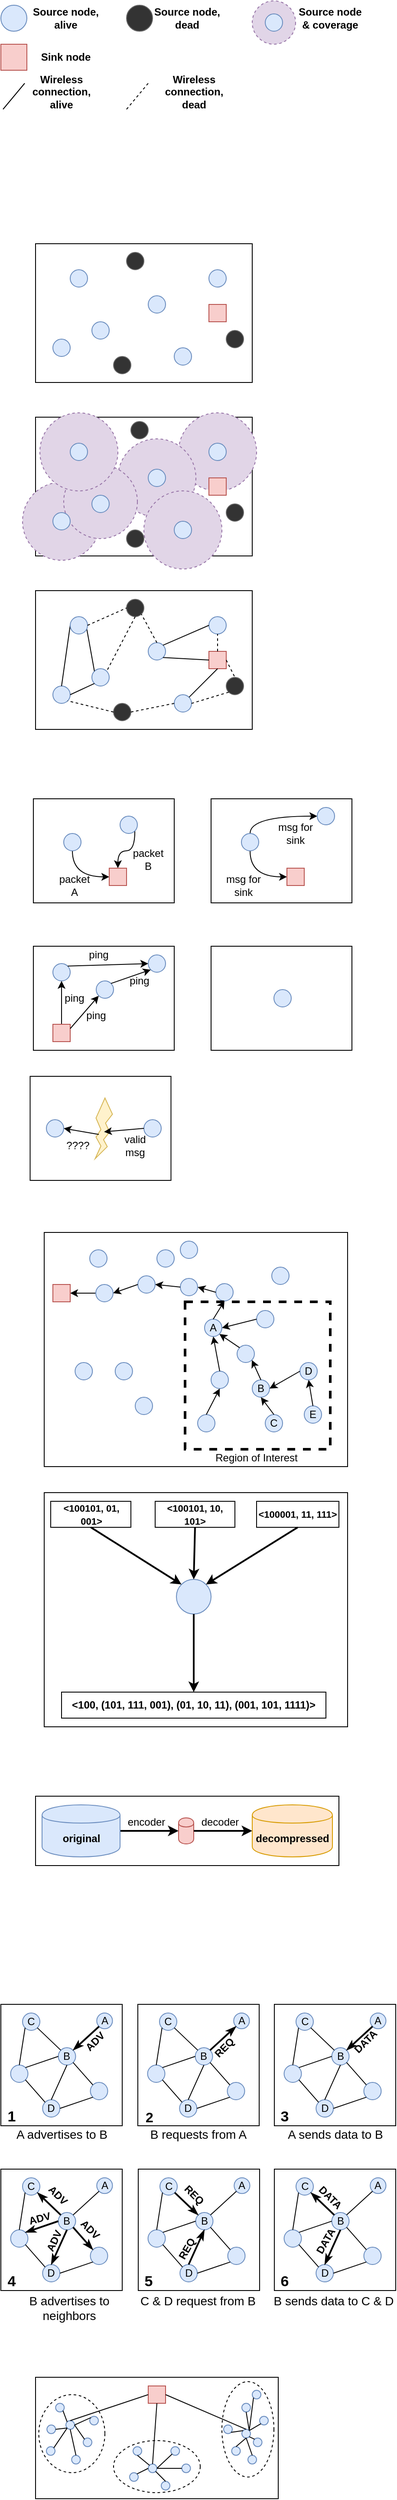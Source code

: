 <mxfile version="12.6.6" type="github">
  <diagram id="SlvpGmtmp1gVfuJW6Wji" name="Page-1">
    <mxGraphModel dx="762" dy="757" grid="1" gridSize="10" guides="1" tooltips="1" connect="1" arrows="1" fold="1" page="1" pageScale="1" pageWidth="850" pageHeight="1100" math="0" shadow="0">
      <root>
        <mxCell id="0"/>
        <mxCell id="1" parent="0"/>
        <mxCell id="M-8WFeIw9KGYcNQw-e4n-545" value="" style="ellipse;whiteSpace=wrap;html=1;dashed=1;strokeWidth=1;fillColor=none;" parent="1" vertex="1">
          <mxGeometry x="270" y="2785" width="60" height="110" as="geometry"/>
        </mxCell>
        <mxCell id="M-8WFeIw9KGYcNQw-e4n-405" value="" style="rounded=0;whiteSpace=wrap;html=1;strokeWidth=1;fillColor=none;" parent="1" vertex="1">
          <mxGeometry x="330.5" y="2540" width="140" height="140" as="geometry"/>
        </mxCell>
        <mxCell id="M-8WFeIw9KGYcNQw-e4n-390" value="" style="rounded=0;whiteSpace=wrap;html=1;strokeWidth=1;fillColor=none;" parent="1" vertex="1">
          <mxGeometry x="173.5" y="2540" width="140" height="140" as="geometry"/>
        </mxCell>
        <mxCell id="M-8WFeIw9KGYcNQw-e4n-464" value="" style="rounded=0;whiteSpace=wrap;html=1;strokeWidth=1;fillColor=none;" parent="1" vertex="1">
          <mxGeometry x="330.5" y="2350" width="140" height="140" as="geometry"/>
        </mxCell>
        <mxCell id="M-8WFeIw9KGYcNQw-e4n-300" value="" style="rounded=0;whiteSpace=wrap;html=1;strokeWidth=1;fillColor=none;" parent="1" vertex="1">
          <mxGeometry x="173" y="2350" width="140" height="140" as="geometry"/>
        </mxCell>
        <mxCell id="M-8WFeIw9KGYcNQw-e4n-270" value="" style="rounded=0;whiteSpace=wrap;html=1;strokeWidth=1;fillColor=none;" parent="1" vertex="1">
          <mxGeometry x="15" y="2350" width="140" height="140" as="geometry"/>
        </mxCell>
        <mxCell id="M-8WFeIw9KGYcNQw-e4n-20" value="" style="rounded=0;whiteSpace=wrap;html=1;" parent="1" vertex="1">
          <mxGeometry x="55" y="520" width="250" height="160" as="geometry"/>
        </mxCell>
        <mxCell id="M-8WFeIw9KGYcNQw-e4n-40" value="" style="ellipse;whiteSpace=wrap;html=1;aspect=fixed;fillColor=#e1d5e7;strokeColor=#9673a6;dashed=1;" parent="1" vertex="1">
          <mxGeometry x="220" y="515" width="90" height="90" as="geometry"/>
        </mxCell>
        <mxCell id="M-8WFeIw9KGYcNQw-e4n-39" value="" style="ellipse;whiteSpace=wrap;html=1;aspect=fixed;fillColor=#e1d5e7;strokeColor=#9673a6;dashed=1;" parent="1" vertex="1">
          <mxGeometry x="150" y="545" width="90" height="90" as="geometry"/>
        </mxCell>
        <mxCell id="M-8WFeIw9KGYcNQw-e4n-38" value="" style="ellipse;whiteSpace=wrap;html=1;aspect=fixed;fillColor=#e1d5e7;strokeColor=#9673a6;dashed=1;" parent="1" vertex="1">
          <mxGeometry x="180" y="605" width="90" height="90" as="geometry"/>
        </mxCell>
        <mxCell id="M-8WFeIw9KGYcNQw-e4n-36" value="" style="ellipse;whiteSpace=wrap;html=1;aspect=fixed;fillColor=#e1d5e7;strokeColor=#9673a6;dashed=1;" parent="1" vertex="1">
          <mxGeometry x="40" y="595" width="90" height="90" as="geometry"/>
        </mxCell>
        <mxCell id="M-8WFeIw9KGYcNQw-e4n-35" value="" style="ellipse;whiteSpace=wrap;html=1;aspect=fixed;fillColor=#e1d5e7;strokeColor=#9673a6;dashed=1;" parent="1" vertex="1">
          <mxGeometry x="87.5" y="575" width="85" height="85" as="geometry"/>
        </mxCell>
        <mxCell id="M-8WFeIw9KGYcNQw-e4n-30" value="" style="ellipse;whiteSpace=wrap;html=1;aspect=fixed;fillColor=#e1d5e7;strokeColor=#9673a6;dashed=1;" parent="1" vertex="1">
          <mxGeometry x="60" y="515" width="90" height="90" as="geometry"/>
        </mxCell>
        <mxCell id="M-8WFeIw9KGYcNQw-e4n-1" value="" style="ellipse;whiteSpace=wrap;html=1;aspect=fixed;fillColor=#dae8fc;strokeColor=#6c8ebf;" parent="1" vertex="1">
          <mxGeometry x="15" y="45" width="30" height="30" as="geometry"/>
        </mxCell>
        <mxCell id="M-8WFeIw9KGYcNQw-e4n-2" value="&lt;b&gt;Source node, alive&lt;br&gt;&lt;/b&gt;" style="text;html=1;strokeColor=none;fillColor=none;align=center;verticalAlign=middle;whiteSpace=wrap;rounded=0;" parent="1" vertex="1">
          <mxGeometry x="50" y="50" width="80" height="20" as="geometry"/>
        </mxCell>
        <mxCell id="M-8WFeIw9KGYcNQw-e4n-3" value="" style="rounded=0;whiteSpace=wrap;html=1;fillColor=#f8cecc;strokeColor=#b85450;" parent="1" vertex="1">
          <mxGeometry x="15" y="90" width="30" height="30" as="geometry"/>
        </mxCell>
        <mxCell id="M-8WFeIw9KGYcNQw-e4n-4" value="&lt;b&gt;Sink node&lt;/b&gt;" style="text;html=1;strokeColor=none;fillColor=none;align=center;verticalAlign=middle;whiteSpace=wrap;rounded=0;" parent="1" vertex="1">
          <mxGeometry x="60" y="95" width="60" height="20" as="geometry"/>
        </mxCell>
        <mxCell id="M-8WFeIw9KGYcNQw-e4n-5" value="" style="rounded=0;whiteSpace=wrap;html=1;" parent="1" vertex="1">
          <mxGeometry x="55" y="320" width="250" height="160" as="geometry"/>
        </mxCell>
        <mxCell id="M-8WFeIw9KGYcNQw-e4n-7" value="" style="ellipse;whiteSpace=wrap;html=1;aspect=fixed;fillColor=#dae8fc;strokeColor=#6c8ebf;" parent="1" vertex="1">
          <mxGeometry x="95" y="350" width="20" height="20" as="geometry"/>
        </mxCell>
        <mxCell id="M-8WFeIw9KGYcNQw-e4n-9" value="" style="ellipse;whiteSpace=wrap;html=1;aspect=fixed;fillColor=#333333;strokeColor=#666666;fontColor=#333333;" parent="1" vertex="1">
          <mxGeometry x="160" y="45" width="30" height="30" as="geometry"/>
        </mxCell>
        <mxCell id="M-8WFeIw9KGYcNQw-e4n-10" value="&lt;b&gt;Source node, dead&lt;br&gt;&lt;/b&gt;" style="text;html=1;strokeColor=none;fillColor=none;align=center;verticalAlign=middle;whiteSpace=wrap;rounded=0;" parent="1" vertex="1">
          <mxGeometry x="190" y="50" width="80" height="20" as="geometry"/>
        </mxCell>
        <mxCell id="M-8WFeIw9KGYcNQw-e4n-11" value="" style="ellipse;whiteSpace=wrap;html=1;aspect=fixed;fillColor=#dae8fc;strokeColor=#6c8ebf;" parent="1" vertex="1">
          <mxGeometry x="120" y="410" width="20" height="20" as="geometry"/>
        </mxCell>
        <mxCell id="M-8WFeIw9KGYcNQw-e4n-12" value="" style="ellipse;whiteSpace=wrap;html=1;aspect=fixed;fillColor=#dae8fc;strokeColor=#6c8ebf;" parent="1" vertex="1">
          <mxGeometry x="185" y="380" width="20" height="20" as="geometry"/>
        </mxCell>
        <mxCell id="M-8WFeIw9KGYcNQw-e4n-13" value="" style="ellipse;whiteSpace=wrap;html=1;aspect=fixed;fillColor=#dae8fc;strokeColor=#6c8ebf;" parent="1" vertex="1">
          <mxGeometry x="215" y="440" width="20" height="20" as="geometry"/>
        </mxCell>
        <mxCell id="M-8WFeIw9KGYcNQw-e4n-14" value="" style="ellipse;whiteSpace=wrap;html=1;aspect=fixed;fillColor=#dae8fc;strokeColor=#6c8ebf;" parent="1" vertex="1">
          <mxGeometry x="255" y="350" width="20" height="20" as="geometry"/>
        </mxCell>
        <mxCell id="M-8WFeIw9KGYcNQw-e4n-15" value="" style="ellipse;whiteSpace=wrap;html=1;aspect=fixed;fillColor=#dae8fc;strokeColor=#6c8ebf;" parent="1" vertex="1">
          <mxGeometry x="75" y="430" width="20" height="20" as="geometry"/>
        </mxCell>
        <mxCell id="M-8WFeIw9KGYcNQw-e4n-17" value="" style="ellipse;whiteSpace=wrap;html=1;aspect=fixed;fillColor=#333333;strokeColor=#666666;fontColor=#333333;" parent="1" vertex="1">
          <mxGeometry x="160" y="330" width="20" height="20" as="geometry"/>
        </mxCell>
        <mxCell id="M-8WFeIw9KGYcNQw-e4n-18" value="" style="ellipse;whiteSpace=wrap;html=1;aspect=fixed;fillColor=#333333;strokeColor=#666666;fontColor=#333333;" parent="1" vertex="1">
          <mxGeometry x="145" y="450" width="20" height="20" as="geometry"/>
        </mxCell>
        <mxCell id="M-8WFeIw9KGYcNQw-e4n-19" value="" style="ellipse;whiteSpace=wrap;html=1;aspect=fixed;fillColor=#333333;strokeColor=#666666;fontColor=#333333;" parent="1" vertex="1">
          <mxGeometry x="275" y="420" width="20" height="20" as="geometry"/>
        </mxCell>
        <mxCell id="M-8WFeIw9KGYcNQw-e4n-21" value="" style="ellipse;whiteSpace=wrap;html=1;aspect=fixed;fillColor=#dae8fc;strokeColor=#6c8ebf;" parent="1" vertex="1">
          <mxGeometry x="95" y="550" width="20" height="20" as="geometry"/>
        </mxCell>
        <mxCell id="M-8WFeIw9KGYcNQw-e4n-22" value="" style="ellipse;whiteSpace=wrap;html=1;aspect=fixed;fillColor=#dae8fc;strokeColor=#6c8ebf;" parent="1" vertex="1">
          <mxGeometry x="120" y="610" width="20" height="20" as="geometry"/>
        </mxCell>
        <mxCell id="M-8WFeIw9KGYcNQw-e4n-23" value="" style="ellipse;whiteSpace=wrap;html=1;aspect=fixed;fillColor=#dae8fc;strokeColor=#6c8ebf;" parent="1" vertex="1">
          <mxGeometry x="185" y="580" width="20" height="20" as="geometry"/>
        </mxCell>
        <mxCell id="M-8WFeIw9KGYcNQw-e4n-24" value="" style="ellipse;whiteSpace=wrap;html=1;aspect=fixed;fillColor=#dae8fc;strokeColor=#6c8ebf;" parent="1" vertex="1">
          <mxGeometry x="215" y="640" width="20" height="20" as="geometry"/>
        </mxCell>
        <mxCell id="M-8WFeIw9KGYcNQw-e4n-25" value="" style="ellipse;whiteSpace=wrap;html=1;aspect=fixed;fillColor=#dae8fc;strokeColor=#6c8ebf;" parent="1" vertex="1">
          <mxGeometry x="255" y="550" width="20" height="20" as="geometry"/>
        </mxCell>
        <mxCell id="M-8WFeIw9KGYcNQw-e4n-26" value="" style="ellipse;whiteSpace=wrap;html=1;aspect=fixed;fillColor=#dae8fc;strokeColor=#6c8ebf;" parent="1" vertex="1">
          <mxGeometry x="75" y="630" width="20" height="20" as="geometry"/>
        </mxCell>
        <mxCell id="M-8WFeIw9KGYcNQw-e4n-27" value="" style="ellipse;whiteSpace=wrap;html=1;aspect=fixed;fillColor=#333333;strokeColor=#666666;fontColor=#333333;" parent="1" vertex="1">
          <mxGeometry x="165" y="525" width="20" height="20" as="geometry"/>
        </mxCell>
        <mxCell id="M-8WFeIw9KGYcNQw-e4n-28" value="" style="ellipse;whiteSpace=wrap;html=1;aspect=fixed;fillColor=#333333;strokeColor=#666666;fontColor=#333333;" parent="1" vertex="1">
          <mxGeometry x="160" y="650" width="20" height="20" as="geometry"/>
        </mxCell>
        <mxCell id="M-8WFeIw9KGYcNQw-e4n-29" value="" style="ellipse;whiteSpace=wrap;html=1;aspect=fixed;fillColor=#333333;strokeColor=#666666;fontColor=#333333;" parent="1" vertex="1">
          <mxGeometry x="275" y="620" width="20" height="20" as="geometry"/>
        </mxCell>
        <mxCell id="M-8WFeIw9KGYcNQw-e4n-31" value="" style="rounded=0;whiteSpace=wrap;html=1;fillColor=#f8cecc;strokeColor=#b85450;" parent="1" vertex="1">
          <mxGeometry x="255" y="390" width="20" height="20" as="geometry"/>
        </mxCell>
        <mxCell id="M-8WFeIw9KGYcNQw-e4n-32" value="" style="rounded=0;whiteSpace=wrap;html=1;fillColor=#f8cecc;strokeColor=#b85450;" parent="1" vertex="1">
          <mxGeometry x="255" y="590" width="20" height="20" as="geometry"/>
        </mxCell>
        <mxCell id="M-8WFeIw9KGYcNQw-e4n-41" value="" style="rounded=0;whiteSpace=wrap;html=1;" parent="1" vertex="1">
          <mxGeometry x="55" y="720" width="250" height="160" as="geometry"/>
        </mxCell>
        <mxCell id="M-8WFeIw9KGYcNQw-e4n-43" value="" style="ellipse;whiteSpace=wrap;html=1;aspect=fixed;fillColor=#dae8fc;strokeColor=#6c8ebf;" parent="1" vertex="1">
          <mxGeometry x="120" y="810" width="20" height="20" as="geometry"/>
        </mxCell>
        <mxCell id="M-8WFeIw9KGYcNQw-e4n-44" value="" style="ellipse;whiteSpace=wrap;html=1;aspect=fixed;fillColor=#dae8fc;strokeColor=#6c8ebf;" parent="1" vertex="1">
          <mxGeometry x="185" y="780" width="20" height="20" as="geometry"/>
        </mxCell>
        <mxCell id="M-8WFeIw9KGYcNQw-e4n-45" value="" style="ellipse;whiteSpace=wrap;html=1;aspect=fixed;fillColor=#dae8fc;strokeColor=#6c8ebf;" parent="1" vertex="1">
          <mxGeometry x="215" y="840" width="20" height="20" as="geometry"/>
        </mxCell>
        <mxCell id="M-8WFeIw9KGYcNQw-e4n-46" value="" style="ellipse;whiteSpace=wrap;html=1;aspect=fixed;fillColor=#dae8fc;strokeColor=#6c8ebf;" parent="1" vertex="1">
          <mxGeometry x="255" y="750" width="20" height="20" as="geometry"/>
        </mxCell>
        <mxCell id="M-8WFeIw9KGYcNQw-e4n-47" value="" style="ellipse;whiteSpace=wrap;html=1;aspect=fixed;fillColor=#dae8fc;strokeColor=#6c8ebf;" parent="1" vertex="1">
          <mxGeometry x="75" y="830" width="20" height="20" as="geometry"/>
        </mxCell>
        <mxCell id="M-8WFeIw9KGYcNQw-e4n-48" value="" style="ellipse;whiteSpace=wrap;html=1;aspect=fixed;fillColor=#333333;strokeColor=#666666;fontColor=#333333;" parent="1" vertex="1">
          <mxGeometry x="160" y="730" width="20" height="20" as="geometry"/>
        </mxCell>
        <mxCell id="M-8WFeIw9KGYcNQw-e4n-49" value="" style="ellipse;whiteSpace=wrap;html=1;aspect=fixed;fillColor=#333333;strokeColor=#666666;fontColor=#333333;" parent="1" vertex="1">
          <mxGeometry x="145" y="850" width="20" height="20" as="geometry"/>
        </mxCell>
        <mxCell id="M-8WFeIw9KGYcNQw-e4n-50" value="" style="ellipse;whiteSpace=wrap;html=1;aspect=fixed;fillColor=#333333;strokeColor=#666666;fontColor=#333333;" parent="1" vertex="1">
          <mxGeometry x="275" y="820" width="20" height="20" as="geometry"/>
        </mxCell>
        <mxCell id="M-8WFeIw9KGYcNQw-e4n-51" value="" style="rounded=0;whiteSpace=wrap;html=1;fillColor=#f8cecc;strokeColor=#b85450;" parent="1" vertex="1">
          <mxGeometry x="255" y="790" width="20" height="20" as="geometry"/>
        </mxCell>
        <mxCell id="M-8WFeIw9KGYcNQw-e4n-64" value="" style="endArrow=none;html=1;exitX=0;exitY=0.5;exitDx=0;exitDy=0;entryX=0.5;entryY=0;entryDx=0;entryDy=0;" parent="1" source="M-8WFeIw9KGYcNQw-e4n-42" target="M-8WFeIw9KGYcNQw-e4n-47" edge="1">
          <mxGeometry width="50" height="50" relative="1" as="geometry">
            <mxPoint x="-15" y="850" as="sourcePoint"/>
            <mxPoint x="35" y="800" as="targetPoint"/>
          </mxGeometry>
        </mxCell>
        <mxCell id="M-8WFeIw9KGYcNQw-e4n-66" value="" style="endArrow=none;html=1;exitX=1;exitY=0.5;exitDx=0;exitDy=0;entryX=0;entryY=1;entryDx=0;entryDy=0;" parent="1" source="M-8WFeIw9KGYcNQw-e4n-47" target="M-8WFeIw9KGYcNQw-e4n-43" edge="1">
          <mxGeometry width="50" height="50" relative="1" as="geometry">
            <mxPoint x="45" y="950" as="sourcePoint"/>
            <mxPoint x="95" y="900" as="targetPoint"/>
          </mxGeometry>
        </mxCell>
        <mxCell id="M-8WFeIw9KGYcNQw-e4n-67" value="" style="endArrow=none;dashed=1;html=1;entryX=1;entryY=1;entryDx=0;entryDy=0;exitX=0;exitY=0.5;exitDx=0;exitDy=0;" parent="1" source="M-8WFeIw9KGYcNQw-e4n-49" target="M-8WFeIw9KGYcNQw-e4n-47" edge="1">
          <mxGeometry width="50" height="50" relative="1" as="geometry">
            <mxPoint x="45" y="950" as="sourcePoint"/>
            <mxPoint x="95" y="900" as="targetPoint"/>
          </mxGeometry>
        </mxCell>
        <mxCell id="M-8WFeIw9KGYcNQw-e4n-68" value="" style="endArrow=none;dashed=1;html=1;entryX=1;entryY=0;entryDx=0;entryDy=0;exitX=0.5;exitY=1;exitDx=0;exitDy=0;" parent="1" source="M-8WFeIw9KGYcNQw-e4n-48" target="M-8WFeIw9KGYcNQw-e4n-43" edge="1">
          <mxGeometry width="50" height="50" relative="1" as="geometry">
            <mxPoint x="45" y="950" as="sourcePoint"/>
            <mxPoint x="95" y="900" as="targetPoint"/>
          </mxGeometry>
        </mxCell>
        <mxCell id="M-8WFeIw9KGYcNQw-e4n-69" value="" style="endArrow=none;html=1;entryX=1;entryY=0;entryDx=0;entryDy=0;exitX=0;exitY=0;exitDx=0;exitDy=0;" parent="1" source="M-8WFeIw9KGYcNQw-e4n-43" target="M-8WFeIw9KGYcNQw-e4n-42" edge="1">
          <mxGeometry width="50" height="50" relative="1" as="geometry">
            <mxPoint x="45" y="950" as="sourcePoint"/>
            <mxPoint x="95" y="900" as="targetPoint"/>
          </mxGeometry>
        </mxCell>
        <mxCell id="M-8WFeIw9KGYcNQw-e4n-42" value="" style="ellipse;whiteSpace=wrap;html=1;aspect=fixed;fillColor=#dae8fc;strokeColor=#6c8ebf;" parent="1" vertex="1">
          <mxGeometry x="95" y="750" width="20" height="20" as="geometry"/>
        </mxCell>
        <mxCell id="M-8WFeIw9KGYcNQw-e4n-70" value="" style="endArrow=none;dashed=1;html=1;entryX=0;entryY=0.5;entryDx=0;entryDy=0;exitX=1;exitY=0.5;exitDx=0;exitDy=0;" parent="1" source="M-8WFeIw9KGYcNQw-e4n-42" target="M-8WFeIw9KGYcNQw-e4n-48" edge="1">
          <mxGeometry width="50" height="50" relative="1" as="geometry">
            <mxPoint x="45" y="950" as="sourcePoint"/>
            <mxPoint x="95" y="900" as="targetPoint"/>
          </mxGeometry>
        </mxCell>
        <mxCell id="M-8WFeIw9KGYcNQw-e4n-71" value="" style="endArrow=none;dashed=1;html=1;entryX=1;entryY=0.5;entryDx=0;entryDy=0;exitX=0;exitY=0.5;exitDx=0;exitDy=0;" parent="1" source="M-8WFeIw9KGYcNQw-e4n-45" target="M-8WFeIw9KGYcNQw-e4n-49" edge="1">
          <mxGeometry width="50" height="50" relative="1" as="geometry">
            <mxPoint x="45" y="950" as="sourcePoint"/>
            <mxPoint x="95" y="900" as="targetPoint"/>
          </mxGeometry>
        </mxCell>
        <mxCell id="M-8WFeIw9KGYcNQw-e4n-72" value="" style="endArrow=none;dashed=1;html=1;entryX=1;entryY=1;entryDx=0;entryDy=0;exitX=0.5;exitY=0;exitDx=0;exitDy=0;" parent="1" source="M-8WFeIw9KGYcNQw-e4n-44" target="M-8WFeIw9KGYcNQw-e4n-48" edge="1">
          <mxGeometry width="50" height="50" relative="1" as="geometry">
            <mxPoint x="45" y="950" as="sourcePoint"/>
            <mxPoint x="95" y="900" as="targetPoint"/>
          </mxGeometry>
        </mxCell>
        <mxCell id="M-8WFeIw9KGYcNQw-e4n-73" value="" style="endArrow=none;html=1;entryX=1;entryY=1;entryDx=0;entryDy=0;exitX=0;exitY=0.5;exitDx=0;exitDy=0;" parent="1" source="M-8WFeIw9KGYcNQw-e4n-51" target="M-8WFeIw9KGYcNQw-e4n-44" edge="1">
          <mxGeometry width="50" height="50" relative="1" as="geometry">
            <mxPoint x="45" y="950" as="sourcePoint"/>
            <mxPoint x="95" y="900" as="targetPoint"/>
          </mxGeometry>
        </mxCell>
        <mxCell id="M-8WFeIw9KGYcNQw-e4n-74" value="" style="endArrow=none;html=1;entryX=0;entryY=0.5;entryDx=0;entryDy=0;exitX=1;exitY=0;exitDx=0;exitDy=0;" parent="1" source="M-8WFeIw9KGYcNQw-e4n-44" target="M-8WFeIw9KGYcNQw-e4n-46" edge="1">
          <mxGeometry width="50" height="50" relative="1" as="geometry">
            <mxPoint x="45" y="950" as="sourcePoint"/>
            <mxPoint x="95" y="900" as="targetPoint"/>
          </mxGeometry>
        </mxCell>
        <mxCell id="M-8WFeIw9KGYcNQw-e4n-75" value="" style="endArrow=none;dashed=1;html=1;entryX=0.5;entryY=1;entryDx=0;entryDy=0;exitX=0.5;exitY=0;exitDx=0;exitDy=0;" parent="1" source="M-8WFeIw9KGYcNQw-e4n-51" target="M-8WFeIw9KGYcNQw-e4n-46" edge="1">
          <mxGeometry width="50" height="50" relative="1" as="geometry">
            <mxPoint x="45" y="950" as="sourcePoint"/>
            <mxPoint x="95" y="900" as="targetPoint"/>
          </mxGeometry>
        </mxCell>
        <mxCell id="M-8WFeIw9KGYcNQw-e4n-76" value="" style="endArrow=none;html=1;entryX=1;entryY=0;entryDx=0;entryDy=0;exitX=0.5;exitY=1;exitDx=0;exitDy=0;" parent="1" source="M-8WFeIw9KGYcNQw-e4n-51" target="M-8WFeIw9KGYcNQw-e4n-45" edge="1">
          <mxGeometry width="50" height="50" relative="1" as="geometry">
            <mxPoint x="45" y="950" as="sourcePoint"/>
            <mxPoint x="95" y="900" as="targetPoint"/>
          </mxGeometry>
        </mxCell>
        <mxCell id="M-8WFeIw9KGYcNQw-e4n-77" value="" style="endArrow=none;dashed=1;html=1;entryX=1;entryY=0.5;entryDx=0;entryDy=0;exitX=0;exitY=1;exitDx=0;exitDy=0;" parent="1" source="M-8WFeIw9KGYcNQw-e4n-50" target="M-8WFeIw9KGYcNQw-e4n-45" edge="1">
          <mxGeometry width="50" height="50" relative="1" as="geometry">
            <mxPoint x="45" y="950" as="sourcePoint"/>
            <mxPoint x="95" y="900" as="targetPoint"/>
          </mxGeometry>
        </mxCell>
        <mxCell id="M-8WFeIw9KGYcNQw-e4n-78" value="" style="endArrow=none;dashed=1;html=1;entryX=0.5;entryY=0;entryDx=0;entryDy=0;exitX=1;exitY=0.5;exitDx=0;exitDy=0;" parent="1" source="M-8WFeIw9KGYcNQw-e4n-51" target="M-8WFeIw9KGYcNQw-e4n-50" edge="1">
          <mxGeometry width="50" height="50" relative="1" as="geometry">
            <mxPoint x="45" y="950" as="sourcePoint"/>
            <mxPoint x="95" y="900" as="targetPoint"/>
          </mxGeometry>
        </mxCell>
        <mxCell id="M-8WFeIw9KGYcNQw-e4n-79" value="" style="endArrow=none;html=1;" parent="1" edge="1">
          <mxGeometry width="50" height="50" relative="1" as="geometry">
            <mxPoint x="17.5" y="165" as="sourcePoint"/>
            <mxPoint x="42.5" y="135" as="targetPoint"/>
          </mxGeometry>
        </mxCell>
        <mxCell id="M-8WFeIw9KGYcNQw-e4n-80" value="Wireless connection, alive" style="text;html=1;strokeColor=none;fillColor=none;align=center;verticalAlign=middle;whiteSpace=wrap;rounded=0;fontStyle=1" parent="1" vertex="1">
          <mxGeometry x="55" y="135" width="60" height="20" as="geometry"/>
        </mxCell>
        <mxCell id="M-8WFeIw9KGYcNQw-e4n-81" value="" style="endArrow=none;dashed=1;html=1;" parent="1" edge="1">
          <mxGeometry width="50" height="50" relative="1" as="geometry">
            <mxPoint x="160" y="165" as="sourcePoint"/>
            <mxPoint x="185" y="135" as="targetPoint"/>
          </mxGeometry>
        </mxCell>
        <mxCell id="M-8WFeIw9KGYcNQw-e4n-82" value="Wireless connection, dead" style="text;html=1;strokeColor=none;fillColor=none;align=center;verticalAlign=middle;whiteSpace=wrap;rounded=0;fontStyle=1" parent="1" vertex="1">
          <mxGeometry x="207.5" y="135" width="60" height="20" as="geometry"/>
        </mxCell>
        <mxCell id="M-8WFeIw9KGYcNQw-e4n-83" value="" style="ellipse;whiteSpace=wrap;html=1;aspect=fixed;dashed=1;fillColor=#e1d5e7;strokeColor=#9673a6;" parent="1" vertex="1">
          <mxGeometry x="305" y="40" width="50" height="50" as="geometry"/>
        </mxCell>
        <mxCell id="M-8WFeIw9KGYcNQw-e4n-84" value="" style="ellipse;whiteSpace=wrap;html=1;aspect=fixed;fillColor=#dae8fc;strokeColor=#6c8ebf;" parent="1" vertex="1">
          <mxGeometry x="320" y="55" width="20" height="20" as="geometry"/>
        </mxCell>
        <mxCell id="M-8WFeIw9KGYcNQw-e4n-85" value="&lt;b&gt;Source node &amp;amp; coverage&lt;br&gt;&lt;/b&gt;" style="text;html=1;strokeColor=none;fillColor=none;align=center;verticalAlign=middle;whiteSpace=wrap;rounded=0;" parent="1" vertex="1">
          <mxGeometry x="355" y="50" width="80" height="20" as="geometry"/>
        </mxCell>
        <mxCell id="M-8WFeIw9KGYcNQw-e4n-86" value="" style="rounded=0;whiteSpace=wrap;html=1;" parent="1" vertex="1">
          <mxGeometry x="52.5" y="960" width="162.5" height="120" as="geometry"/>
        </mxCell>
        <mxCell id="M-8WFeIw9KGYcNQw-e4n-90" style="edgeStyle=orthogonalEdgeStyle;curved=1;orthogonalLoop=1;jettySize=auto;html=1;exitX=0.5;exitY=1;exitDx=0;exitDy=0;entryX=0;entryY=0.5;entryDx=0;entryDy=0;endArrow=classic;endFill=1;" parent="1" source="M-8WFeIw9KGYcNQw-e4n-87" target="M-8WFeIw9KGYcNQw-e4n-89" edge="1">
          <mxGeometry relative="1" as="geometry"/>
        </mxCell>
        <mxCell id="M-8WFeIw9KGYcNQw-e4n-87" value="" style="ellipse;whiteSpace=wrap;html=1;aspect=fixed;fillColor=#dae8fc;strokeColor=#6c8ebf;" parent="1" vertex="1">
          <mxGeometry x="87.5" y="1000" width="20" height="20" as="geometry"/>
        </mxCell>
        <mxCell id="M-8WFeIw9KGYcNQw-e4n-91" style="edgeStyle=orthogonalEdgeStyle;curved=1;orthogonalLoop=1;jettySize=auto;html=1;exitX=1;exitY=1;exitDx=0;exitDy=0;entryX=0.5;entryY=0;entryDx=0;entryDy=0;endArrow=classic;endFill=1;" parent="1" source="M-8WFeIw9KGYcNQw-e4n-88" target="M-8WFeIw9KGYcNQw-e4n-89" edge="1">
          <mxGeometry relative="1" as="geometry"/>
        </mxCell>
        <mxCell id="M-8WFeIw9KGYcNQw-e4n-88" value="" style="ellipse;whiteSpace=wrap;html=1;aspect=fixed;fillColor=#dae8fc;strokeColor=#6c8ebf;" parent="1" vertex="1">
          <mxGeometry x="152.5" y="980" width="20" height="20" as="geometry"/>
        </mxCell>
        <mxCell id="M-8WFeIw9KGYcNQw-e4n-89" value="" style="rounded=0;whiteSpace=wrap;html=1;fillColor=#f8cecc;strokeColor=#b85450;" parent="1" vertex="1">
          <mxGeometry x="140" y="1040" width="20" height="20" as="geometry"/>
        </mxCell>
        <mxCell id="M-8WFeIw9KGYcNQw-e4n-92" value="packet A" style="text;html=1;strokeColor=none;fillColor=none;align=center;verticalAlign=middle;whiteSpace=wrap;rounded=0;" parent="1" vertex="1">
          <mxGeometry x="80" y="1050" width="40" height="20" as="geometry"/>
        </mxCell>
        <mxCell id="M-8WFeIw9KGYcNQw-e4n-93" value="packet B" style="text;html=1;strokeColor=none;fillColor=none;align=center;verticalAlign=middle;whiteSpace=wrap;rounded=0;" parent="1" vertex="1">
          <mxGeometry x="165" y="1020" width="40" height="20" as="geometry"/>
        </mxCell>
        <mxCell id="M-8WFeIw9KGYcNQw-e4n-94" value="" style="rounded=0;whiteSpace=wrap;html=1;" parent="1" vertex="1">
          <mxGeometry x="257.5" y="960" width="162.5" height="120" as="geometry"/>
        </mxCell>
        <mxCell id="M-8WFeIw9KGYcNQw-e4n-95" style="edgeStyle=orthogonalEdgeStyle;curved=1;orthogonalLoop=1;jettySize=auto;html=1;exitX=0.5;exitY=1;exitDx=0;exitDy=0;entryX=0;entryY=0.5;entryDx=0;entryDy=0;endArrow=classic;endFill=1;" parent="1" source="M-8WFeIw9KGYcNQw-e4n-96" target="M-8WFeIw9KGYcNQw-e4n-99" edge="1">
          <mxGeometry relative="1" as="geometry"/>
        </mxCell>
        <mxCell id="M-8WFeIw9KGYcNQw-e4n-102" style="edgeStyle=orthogonalEdgeStyle;curved=1;orthogonalLoop=1;jettySize=auto;html=1;exitX=0.5;exitY=0;exitDx=0;exitDy=0;entryX=0;entryY=0.5;entryDx=0;entryDy=0;endArrow=classic;endFill=1;" parent="1" source="M-8WFeIw9KGYcNQw-e4n-96" target="M-8WFeIw9KGYcNQw-e4n-98" edge="1">
          <mxGeometry relative="1" as="geometry"/>
        </mxCell>
        <mxCell id="M-8WFeIw9KGYcNQw-e4n-96" value="" style="ellipse;whiteSpace=wrap;html=1;aspect=fixed;fillColor=#dae8fc;strokeColor=#6c8ebf;" parent="1" vertex="1">
          <mxGeometry x="292.5" y="1000" width="20" height="20" as="geometry"/>
        </mxCell>
        <mxCell id="M-8WFeIw9KGYcNQw-e4n-98" value="" style="ellipse;whiteSpace=wrap;html=1;aspect=fixed;fillColor=#dae8fc;strokeColor=#6c8ebf;" parent="1" vertex="1">
          <mxGeometry x="380" y="970" width="20" height="20" as="geometry"/>
        </mxCell>
        <mxCell id="M-8WFeIw9KGYcNQw-e4n-99" value="" style="rounded=0;whiteSpace=wrap;html=1;fillColor=#f8cecc;strokeColor=#b85450;" parent="1" vertex="1">
          <mxGeometry x="345" y="1040" width="20" height="20" as="geometry"/>
        </mxCell>
        <mxCell id="M-8WFeIw9KGYcNQw-e4n-100" value="msg for sink" style="text;html=1;strokeColor=none;fillColor=none;align=center;verticalAlign=middle;whiteSpace=wrap;rounded=0;" parent="1" vertex="1">
          <mxGeometry x="270" y="1050" width="50" height="20" as="geometry"/>
        </mxCell>
        <mxCell id="M-8WFeIw9KGYcNQw-e4n-103" value="msg for sink" style="text;html=1;strokeColor=none;fillColor=none;align=center;verticalAlign=middle;whiteSpace=wrap;rounded=0;" parent="1" vertex="1">
          <mxGeometry x="330" y="990" width="50" height="20" as="geometry"/>
        </mxCell>
        <mxCell id="M-8WFeIw9KGYcNQw-e4n-105" value="" style="rounded=0;whiteSpace=wrap;html=1;" parent="1" vertex="1">
          <mxGeometry x="52.5" y="1130" width="162.5" height="120" as="geometry"/>
        </mxCell>
        <mxCell id="M-8WFeIw9KGYcNQw-e4n-108" value="" style="ellipse;whiteSpace=wrap;html=1;aspect=fixed;fillColor=#dae8fc;strokeColor=#6c8ebf;" parent="1" vertex="1">
          <mxGeometry x="75" y="1150" width="20" height="20" as="geometry"/>
        </mxCell>
        <mxCell id="M-8WFeIw9KGYcNQw-e4n-109" value="" style="ellipse;whiteSpace=wrap;html=1;aspect=fixed;fillColor=#dae8fc;strokeColor=#6c8ebf;" parent="1" vertex="1">
          <mxGeometry x="125" y="1170" width="20" height="20" as="geometry"/>
        </mxCell>
        <mxCell id="M-8WFeIw9KGYcNQw-e4n-115" style="edgeStyle=orthogonalEdgeStyle;curved=1;orthogonalLoop=1;jettySize=auto;html=1;exitX=0.5;exitY=0;exitDx=0;exitDy=0;entryX=0.5;entryY=1;entryDx=0;entryDy=0;endArrow=classic;endFill=1;" parent="1" source="M-8WFeIw9KGYcNQw-e4n-110" target="M-8WFeIw9KGYcNQw-e4n-108" edge="1">
          <mxGeometry relative="1" as="geometry"/>
        </mxCell>
        <mxCell id="M-8WFeIw9KGYcNQw-e4n-110" value="" style="rounded=0;whiteSpace=wrap;html=1;fillColor=#f8cecc;strokeColor=#b85450;" parent="1" vertex="1">
          <mxGeometry x="75" y="1220" width="20" height="20" as="geometry"/>
        </mxCell>
        <mxCell id="M-8WFeIw9KGYcNQw-e4n-114" value="" style="ellipse;whiteSpace=wrap;html=1;aspect=fixed;fillColor=#dae8fc;strokeColor=#6c8ebf;" parent="1" vertex="1">
          <mxGeometry x="185" y="1140" width="20" height="20" as="geometry"/>
        </mxCell>
        <mxCell id="M-8WFeIw9KGYcNQw-e4n-117" value="" style="endArrow=classic;html=1;exitX=1;exitY=0.25;exitDx=0;exitDy=0;entryX=0;entryY=1;entryDx=0;entryDy=0;" parent="1" source="M-8WFeIw9KGYcNQw-e4n-110" target="M-8WFeIw9KGYcNQw-e4n-109" edge="1">
          <mxGeometry width="50" height="50" relative="1" as="geometry">
            <mxPoint x="45" y="1320" as="sourcePoint"/>
            <mxPoint x="95" y="1270" as="targetPoint"/>
          </mxGeometry>
        </mxCell>
        <mxCell id="M-8WFeIw9KGYcNQw-e4n-118" value="" style="endArrow=classic;html=1;exitX=1;exitY=0;exitDx=0;exitDy=0;entryX=0;entryY=1;entryDx=0;entryDy=0;" parent="1" source="M-8WFeIw9KGYcNQw-e4n-109" target="M-8WFeIw9KGYcNQw-e4n-114" edge="1">
          <mxGeometry width="50" height="50" relative="1" as="geometry">
            <mxPoint x="45" y="1320" as="sourcePoint"/>
            <mxPoint x="95" y="1270" as="targetPoint"/>
          </mxGeometry>
        </mxCell>
        <mxCell id="M-8WFeIw9KGYcNQw-e4n-119" value="" style="endArrow=classic;html=1;exitX=1;exitY=0;exitDx=0;exitDy=0;entryX=0;entryY=0.5;entryDx=0;entryDy=0;" parent="1" source="M-8WFeIw9KGYcNQw-e4n-108" target="M-8WFeIw9KGYcNQw-e4n-114" edge="1">
          <mxGeometry width="50" height="50" relative="1" as="geometry">
            <mxPoint x="45" y="1320" as="sourcePoint"/>
            <mxPoint x="95" y="1270" as="targetPoint"/>
          </mxGeometry>
        </mxCell>
        <mxCell id="M-8WFeIw9KGYcNQw-e4n-121" value="ping" style="text;html=1;strokeColor=none;fillColor=none;align=center;verticalAlign=middle;whiteSpace=wrap;rounded=0;" parent="1" vertex="1">
          <mxGeometry x="105" y="1200" width="40" height="20" as="geometry"/>
        </mxCell>
        <mxCell id="M-8WFeIw9KGYcNQw-e4n-122" value="ping" style="text;html=1;strokeColor=none;fillColor=none;align=center;verticalAlign=middle;whiteSpace=wrap;rounded=0;" parent="1" vertex="1">
          <mxGeometry x="155" y="1160" width="40" height="20" as="geometry"/>
        </mxCell>
        <mxCell id="M-8WFeIw9KGYcNQw-e4n-123" value="ping" style="text;html=1;strokeColor=none;fillColor=none;align=center;verticalAlign=middle;whiteSpace=wrap;rounded=0;" parent="1" vertex="1">
          <mxGeometry x="107.5" y="1130" width="40" height="20" as="geometry"/>
        </mxCell>
        <mxCell id="M-8WFeIw9KGYcNQw-e4n-124" value="ping" style="text;html=1;strokeColor=none;fillColor=none;align=center;verticalAlign=middle;whiteSpace=wrap;rounded=0;" parent="1" vertex="1">
          <mxGeometry x="80" y="1180" width="40" height="20" as="geometry"/>
        </mxCell>
        <mxCell id="M-8WFeIw9KGYcNQw-e4n-125" value="" style="rounded=0;whiteSpace=wrap;html=1;" parent="1" vertex="1">
          <mxGeometry x="257.5" y="1130" width="162.5" height="120" as="geometry"/>
        </mxCell>
        <mxCell id="M-8WFeIw9KGYcNQw-e4n-127" value="" style="ellipse;whiteSpace=wrap;html=1;aspect=fixed;fillColor=#dae8fc;strokeColor=#6c8ebf;" parent="1" vertex="1">
          <mxGeometry x="330" y="1180" width="20" height="20" as="geometry"/>
        </mxCell>
        <mxCell id="M-8WFeIw9KGYcNQw-e4n-138" value="" style="rounded=0;whiteSpace=wrap;html=1;" parent="1" vertex="1">
          <mxGeometry x="48.75" y="1280" width="162.5" height="120" as="geometry"/>
        </mxCell>
        <mxCell id="M-8WFeIw9KGYcNQw-e4n-139" value="" style="ellipse;whiteSpace=wrap;html=1;aspect=fixed;fillColor=#dae8fc;strokeColor=#6c8ebf;" parent="1" vertex="1">
          <mxGeometry x="67.5" y="1330" width="20" height="20" as="geometry"/>
        </mxCell>
        <mxCell id="M-8WFeIw9KGYcNQw-e4n-140" value="" style="ellipse;whiteSpace=wrap;html=1;aspect=fixed;fillColor=#dae8fc;strokeColor=#6c8ebf;" parent="1" vertex="1">
          <mxGeometry x="180" y="1330" width="20" height="20" as="geometry"/>
        </mxCell>
        <mxCell id="M-8WFeIw9KGYcNQw-e4n-141" value="" style="verticalLabelPosition=bottom;verticalAlign=top;html=1;shape=mxgraph.basic.flash;fillColor=#fff2cc;strokeColor=#d6b656;" parent="1" vertex="1">
          <mxGeometry x="123.75" y="1305" width="20" height="70" as="geometry"/>
        </mxCell>
        <mxCell id="M-8WFeIw9KGYcNQw-e4n-143" value="" style="endArrow=classic;html=1;exitX=0.213;exitY=0.6;exitDx=0;exitDy=0;exitPerimeter=0;entryX=1;entryY=0.5;entryDx=0;entryDy=0;" parent="1" source="M-8WFeIw9KGYcNQw-e4n-141" target="M-8WFeIw9KGYcNQw-e4n-139" edge="1">
          <mxGeometry width="50" height="50" relative="1" as="geometry">
            <mxPoint x="45" y="1470" as="sourcePoint"/>
            <mxPoint x="95" y="1420" as="targetPoint"/>
          </mxGeometry>
        </mxCell>
        <mxCell id="M-8WFeIw9KGYcNQw-e4n-144" value="" style="endArrow=classic;html=1;exitX=0;exitY=0.5;exitDx=0;exitDy=0;" parent="1" source="M-8WFeIw9KGYcNQw-e4n-140" edge="1">
          <mxGeometry width="50" height="50" relative="1" as="geometry">
            <mxPoint x="45" y="1470" as="sourcePoint"/>
            <mxPoint x="134" y="1344" as="targetPoint"/>
          </mxGeometry>
        </mxCell>
        <mxCell id="M-8WFeIw9KGYcNQw-e4n-145" value="valid msg" style="text;html=1;strokeColor=none;fillColor=none;align=center;verticalAlign=middle;whiteSpace=wrap;rounded=0;" parent="1" vertex="1">
          <mxGeometry x="150" y="1350" width="40" height="20" as="geometry"/>
        </mxCell>
        <mxCell id="M-8WFeIw9KGYcNQw-e4n-146" value="????" style="text;html=1;strokeColor=none;fillColor=none;align=center;verticalAlign=middle;whiteSpace=wrap;rounded=0;" parent="1" vertex="1">
          <mxGeometry x="83.75" y="1350" width="40" height="20" as="geometry"/>
        </mxCell>
        <mxCell id="M-8WFeIw9KGYcNQw-e4n-147" value="" style="rounded=0;whiteSpace=wrap;html=1;" parent="1" vertex="1">
          <mxGeometry x="65" y="1460" width="350" height="270" as="geometry"/>
        </mxCell>
        <mxCell id="M-8WFeIw9KGYcNQw-e4n-148" value="" style="ellipse;whiteSpace=wrap;html=1;aspect=fixed;fillColor=#dae8fc;strokeColor=#6c8ebf;" parent="1" vertex="1">
          <mxGeometry x="195" y="1480" width="20" height="20" as="geometry"/>
        </mxCell>
        <mxCell id="M-8WFeIw9KGYcNQw-e4n-193" style="edgeStyle=orthogonalEdgeStyle;curved=1;orthogonalLoop=1;jettySize=auto;html=1;exitX=0;exitY=0.5;exitDx=0;exitDy=0;entryX=1;entryY=0.5;entryDx=0;entryDy=0;endArrow=classic;endFill=1;" parent="1" source="M-8WFeIw9KGYcNQw-e4n-149" target="M-8WFeIw9KGYcNQw-e4n-156" edge="1">
          <mxGeometry relative="1" as="geometry"/>
        </mxCell>
        <mxCell id="M-8WFeIw9KGYcNQw-e4n-149" value="" style="ellipse;whiteSpace=wrap;html=1;aspect=fixed;fillColor=#dae8fc;strokeColor=#6c8ebf;" parent="1" vertex="1">
          <mxGeometry x="124.5" y="1520" width="20" height="20" as="geometry"/>
        </mxCell>
        <mxCell id="M-8WFeIw9KGYcNQw-e4n-151" value="" style="ellipse;whiteSpace=wrap;html=1;aspect=fixed;fillColor=#dae8fc;strokeColor=#6c8ebf;" parent="1" vertex="1">
          <mxGeometry x="222" y="1513" width="20" height="20" as="geometry"/>
        </mxCell>
        <mxCell id="M-8WFeIw9KGYcNQw-e4n-152" value="" style="ellipse;whiteSpace=wrap;html=1;aspect=fixed;fillColor=#dae8fc;strokeColor=#6c8ebf;" parent="1" vertex="1">
          <mxGeometry x="222" y="1470" width="20" height="20" as="geometry"/>
        </mxCell>
        <mxCell id="M-8WFeIw9KGYcNQw-e4n-153" value="" style="ellipse;whiteSpace=wrap;html=1;aspect=fixed;fillColor=#dae8fc;strokeColor=#6c8ebf;" parent="1" vertex="1">
          <mxGeometry x="327.5" y="1500" width="20" height="20" as="geometry"/>
        </mxCell>
        <mxCell id="M-8WFeIw9KGYcNQw-e4n-156" value="" style="rounded=0;whiteSpace=wrap;html=1;fillColor=#f8cecc;strokeColor=#b85450;" parent="1" vertex="1">
          <mxGeometry x="75" y="1520" width="20" height="20" as="geometry"/>
        </mxCell>
        <mxCell id="M-8WFeIw9KGYcNQw-e4n-162" value="" style="ellipse;whiteSpace=wrap;html=1;aspect=fixed;fillColor=#dae8fc;strokeColor=#6c8ebf;" parent="1" vertex="1">
          <mxGeometry x="173" y="1510" width="20" height="20" as="geometry"/>
        </mxCell>
        <mxCell id="M-8WFeIw9KGYcNQw-e4n-172" value="" style="ellipse;whiteSpace=wrap;html=1;aspect=fixed;fillColor=#dae8fc;strokeColor=#6c8ebf;" parent="1" vertex="1">
          <mxGeometry x="117.5" y="1480" width="20" height="20" as="geometry"/>
        </mxCell>
        <mxCell id="M-8WFeIw9KGYcNQw-e4n-179" value="E" style="ellipse;whiteSpace=wrap;html=1;aspect=fixed;fillColor=#dae8fc;strokeColor=#6c8ebf;" parent="1" vertex="1">
          <mxGeometry x="365" y="1660" width="20" height="20" as="geometry"/>
        </mxCell>
        <mxCell id="M-8WFeIw9KGYcNQw-e4n-180" value="C" style="ellipse;whiteSpace=wrap;html=1;aspect=fixed;fillColor=#dae8fc;strokeColor=#6c8ebf;" parent="1" vertex="1">
          <mxGeometry x="320" y="1670" width="20" height="20" as="geometry"/>
        </mxCell>
        <mxCell id="M-8WFeIw9KGYcNQw-e4n-181" value="" style="ellipse;whiteSpace=wrap;html=1;aspect=fixed;fillColor=#dae8fc;strokeColor=#6c8ebf;" parent="1" vertex="1">
          <mxGeometry x="257.5" y="1620" width="20" height="20" as="geometry"/>
        </mxCell>
        <mxCell id="M-8WFeIw9KGYcNQw-e4n-182" value="D" style="ellipse;whiteSpace=wrap;html=1;aspect=fixed;fillColor=#dae8fc;strokeColor=#6c8ebf;" parent="1" vertex="1">
          <mxGeometry x="360" y="1610" width="20" height="20" as="geometry"/>
        </mxCell>
        <mxCell id="M-8WFeIw9KGYcNQw-e4n-184" value="B" style="ellipse;whiteSpace=wrap;html=1;aspect=fixed;fillColor=#dae8fc;strokeColor=#6c8ebf;" parent="1" vertex="1">
          <mxGeometry x="305" y="1630" width="20" height="20" as="geometry"/>
        </mxCell>
        <mxCell id="M-8WFeIw9KGYcNQw-e4n-185" value="" style="ellipse;whiteSpace=wrap;html=1;aspect=fixed;fillColor=#dae8fc;strokeColor=#6c8ebf;" parent="1" vertex="1">
          <mxGeometry x="263" y="1519" width="20" height="20" as="geometry"/>
        </mxCell>
        <mxCell id="M-8WFeIw9KGYcNQw-e4n-186" value="" style="ellipse;whiteSpace=wrap;html=1;aspect=fixed;fillColor=#dae8fc;strokeColor=#6c8ebf;" parent="1" vertex="1">
          <mxGeometry x="100.63" y="1610" width="20" height="20" as="geometry"/>
        </mxCell>
        <mxCell id="M-8WFeIw9KGYcNQw-e4n-187" value="" style="ellipse;whiteSpace=wrap;html=1;aspect=fixed;fillColor=#dae8fc;strokeColor=#6c8ebf;" parent="1" vertex="1">
          <mxGeometry x="170" y="1650" width="20" height="20" as="geometry"/>
        </mxCell>
        <mxCell id="M-8WFeIw9KGYcNQw-e4n-188" value="" style="ellipse;whiteSpace=wrap;html=1;aspect=fixed;fillColor=#dae8fc;strokeColor=#6c8ebf;" parent="1" vertex="1">
          <mxGeometry x="146.88" y="1610" width="20" height="20" as="geometry"/>
        </mxCell>
        <mxCell id="M-8WFeIw9KGYcNQw-e4n-190" value="" style="ellipse;whiteSpace=wrap;html=1;aspect=fixed;fillColor=#dae8fc;strokeColor=#6c8ebf;" parent="1" vertex="1">
          <mxGeometry x="310" y="1550" width="20" height="20" as="geometry"/>
        </mxCell>
        <mxCell id="M-8WFeIw9KGYcNQw-e4n-191" value="" style="ellipse;whiteSpace=wrap;html=1;aspect=fixed;fillColor=#dae8fc;strokeColor=#6c8ebf;" parent="1" vertex="1">
          <mxGeometry x="242" y="1670" width="20" height="20" as="geometry"/>
        </mxCell>
        <mxCell id="M-8WFeIw9KGYcNQw-e4n-192" value="A" style="ellipse;whiteSpace=wrap;html=1;aspect=fixed;fillColor=#dae8fc;strokeColor=#6c8ebf;" parent="1" vertex="1">
          <mxGeometry x="250" y="1560" width="20" height="20" as="geometry"/>
        </mxCell>
        <mxCell id="M-8WFeIw9KGYcNQw-e4n-195" value="" style="endArrow=classic;html=1;exitX=0;exitY=0.5;exitDx=0;exitDy=0;entryX=1;entryY=0.5;entryDx=0;entryDy=0;" parent="1" source="M-8WFeIw9KGYcNQw-e4n-162" target="M-8WFeIw9KGYcNQw-e4n-149" edge="1">
          <mxGeometry width="50" height="50" relative="1" as="geometry">
            <mxPoint x="45" y="1780" as="sourcePoint"/>
            <mxPoint x="95" y="1730" as="targetPoint"/>
          </mxGeometry>
        </mxCell>
        <mxCell id="M-8WFeIw9KGYcNQw-e4n-196" value="" style="endArrow=classic;html=1;exitX=0;exitY=0.5;exitDx=0;exitDy=0;entryX=1;entryY=0.5;entryDx=0;entryDy=0;" parent="1" source="M-8WFeIw9KGYcNQw-e4n-151" target="M-8WFeIw9KGYcNQw-e4n-162" edge="1">
          <mxGeometry width="50" height="50" relative="1" as="geometry">
            <mxPoint x="45" y="1780" as="sourcePoint"/>
            <mxPoint x="95" y="1730" as="targetPoint"/>
          </mxGeometry>
        </mxCell>
        <mxCell id="M-8WFeIw9KGYcNQw-e4n-197" value="" style="endArrow=classic;html=1;exitX=0;exitY=0.5;exitDx=0;exitDy=0;entryX=1;entryY=0.5;entryDx=0;entryDy=0;" parent="1" source="M-8WFeIw9KGYcNQw-e4n-185" target="M-8WFeIw9KGYcNQw-e4n-151" edge="1">
          <mxGeometry width="50" height="50" relative="1" as="geometry">
            <mxPoint x="45" y="1780" as="sourcePoint"/>
            <mxPoint x="95" y="1730" as="targetPoint"/>
          </mxGeometry>
        </mxCell>
        <mxCell id="M-8WFeIw9KGYcNQw-e4n-198" value="" style="endArrow=classic;html=1;exitX=0.5;exitY=0;exitDx=0;exitDy=0;entryX=0.5;entryY=1;entryDx=0;entryDy=0;" parent="1" source="M-8WFeIw9KGYcNQw-e4n-192" target="M-8WFeIw9KGYcNQw-e4n-185" edge="1">
          <mxGeometry width="50" height="50" relative="1" as="geometry">
            <mxPoint x="45" y="1780" as="sourcePoint"/>
            <mxPoint x="95" y="1730" as="targetPoint"/>
          </mxGeometry>
        </mxCell>
        <mxCell id="M-8WFeIw9KGYcNQw-e4n-199" value="" style="endArrow=classic;html=1;exitX=0.5;exitY=0;exitDx=0;exitDy=0;entryX=0.5;entryY=1;entryDx=0;entryDy=0;" parent="1" source="M-8WFeIw9KGYcNQw-e4n-191" target="M-8WFeIw9KGYcNQw-e4n-181" edge="1">
          <mxGeometry width="50" height="50" relative="1" as="geometry">
            <mxPoint x="45" y="1780" as="sourcePoint"/>
            <mxPoint x="95" y="1730" as="targetPoint"/>
          </mxGeometry>
        </mxCell>
        <mxCell id="M-8WFeIw9KGYcNQw-e4n-200" value="" style="endArrow=classic;html=1;exitX=0.5;exitY=0;exitDx=0;exitDy=0;entryX=0.5;entryY=1;entryDx=0;entryDy=0;" parent="1" source="M-8WFeIw9KGYcNQw-e4n-181" target="M-8WFeIw9KGYcNQw-e4n-192" edge="1">
          <mxGeometry width="50" height="50" relative="1" as="geometry">
            <mxPoint x="35" y="1860" as="sourcePoint"/>
            <mxPoint x="85" y="1810" as="targetPoint"/>
          </mxGeometry>
        </mxCell>
        <mxCell id="M-8WFeIw9KGYcNQw-e4n-201" value="" style="endArrow=classic;html=1;exitX=0;exitY=0.5;exitDx=0;exitDy=0;entryX=1;entryY=0.5;entryDx=0;entryDy=0;" parent="1" source="M-8WFeIw9KGYcNQw-e4n-190" target="M-8WFeIw9KGYcNQw-e4n-192" edge="1">
          <mxGeometry width="50" height="50" relative="1" as="geometry">
            <mxPoint x="465" y="1665" as="sourcePoint"/>
            <mxPoint x="515" y="1615" as="targetPoint"/>
          </mxGeometry>
        </mxCell>
        <mxCell id="M-8WFeIw9KGYcNQw-e4n-203" value="" style="ellipse;whiteSpace=wrap;html=1;aspect=fixed;fillColor=#dae8fc;strokeColor=#6c8ebf;" parent="1" vertex="1">
          <mxGeometry x="287.5" y="1590" width="20" height="20" as="geometry"/>
        </mxCell>
        <mxCell id="M-8WFeIw9KGYcNQw-e4n-204" value="" style="endArrow=classic;html=1;exitX=0;exitY=0;exitDx=0;exitDy=0;entryX=1;entryY=1;entryDx=0;entryDy=0;" parent="1" source="M-8WFeIw9KGYcNQw-e4n-203" target="M-8WFeIw9KGYcNQw-e4n-192" edge="1">
          <mxGeometry width="50" height="50" relative="1" as="geometry">
            <mxPoint x="45" y="1780" as="sourcePoint"/>
            <mxPoint x="95" y="1730" as="targetPoint"/>
          </mxGeometry>
        </mxCell>
        <mxCell id="M-8WFeIw9KGYcNQw-e4n-205" value="" style="endArrow=classic;html=1;exitX=0.5;exitY=0;exitDx=0;exitDy=0;entryX=0.5;entryY=1;entryDx=0;entryDy=0;" parent="1" source="M-8WFeIw9KGYcNQw-e4n-180" target="M-8WFeIw9KGYcNQw-e4n-184" edge="1">
          <mxGeometry width="50" height="50" relative="1" as="geometry">
            <mxPoint x="35" y="1860" as="sourcePoint"/>
            <mxPoint x="85" y="1810" as="targetPoint"/>
          </mxGeometry>
        </mxCell>
        <mxCell id="M-8WFeIw9KGYcNQw-e4n-206" value="" style="endArrow=classic;html=1;exitX=0.5;exitY=0;exitDx=0;exitDy=0;entryX=1;entryY=1;entryDx=0;entryDy=0;" parent="1" source="M-8WFeIw9KGYcNQw-e4n-184" target="M-8WFeIw9KGYcNQw-e4n-203" edge="1">
          <mxGeometry width="50" height="50" relative="1" as="geometry">
            <mxPoint x="25" y="1940" as="sourcePoint"/>
            <mxPoint x="75" y="1890" as="targetPoint"/>
          </mxGeometry>
        </mxCell>
        <mxCell id="M-8WFeIw9KGYcNQw-e4n-207" value="" style="endArrow=classic;html=1;exitX=0;exitY=0.5;exitDx=0;exitDy=0;entryX=1;entryY=0.5;entryDx=0;entryDy=0;" parent="1" source="M-8WFeIw9KGYcNQw-e4n-182" target="M-8WFeIw9KGYcNQw-e4n-184" edge="1">
          <mxGeometry width="50" height="50" relative="1" as="geometry">
            <mxPoint x="435" y="1620" as="sourcePoint"/>
            <mxPoint x="485" y="1570" as="targetPoint"/>
          </mxGeometry>
        </mxCell>
        <mxCell id="M-8WFeIw9KGYcNQw-e4n-208" value="" style="endArrow=classic;html=1;exitX=0.5;exitY=0;exitDx=0;exitDy=0;entryX=0.5;entryY=1;entryDx=0;entryDy=0;" parent="1" source="M-8WFeIw9KGYcNQw-e4n-179" target="M-8WFeIw9KGYcNQw-e4n-182" edge="1">
          <mxGeometry width="50" height="50" relative="1" as="geometry">
            <mxPoint x="45" y="1780" as="sourcePoint"/>
            <mxPoint x="95" y="1730" as="targetPoint"/>
          </mxGeometry>
        </mxCell>
        <mxCell id="M-8WFeIw9KGYcNQw-e4n-210" value="" style="rounded=0;whiteSpace=wrap;html=1;fillColor=none;dashed=1;strokeWidth=3;" parent="1" vertex="1">
          <mxGeometry x="227.5" y="1540" width="167.5" height="170" as="geometry"/>
        </mxCell>
        <mxCell id="M-8WFeIw9KGYcNQw-e4n-211" value="Region of Interest" style="text;html=1;strokeColor=none;fillColor=none;align=center;verticalAlign=middle;whiteSpace=wrap;rounded=0;dashed=1;" parent="1" vertex="1">
          <mxGeometry x="250" y="1710" width="120" height="20" as="geometry"/>
        </mxCell>
        <mxCell id="M-8WFeIw9KGYcNQw-e4n-212" value="" style="rounded=0;whiteSpace=wrap;html=1;" parent="1" vertex="1">
          <mxGeometry x="65" y="1760" width="350" height="270" as="geometry"/>
        </mxCell>
        <mxCell id="M-8WFeIw9KGYcNQw-e4n-213" value="" style="ellipse;whiteSpace=wrap;html=1;aspect=fixed;fillColor=#dae8fc;strokeColor=#6c8ebf;" parent="1" vertex="1">
          <mxGeometry x="217.5" y="1860" width="40" height="40" as="geometry"/>
        </mxCell>
        <mxCell id="M-8WFeIw9KGYcNQw-e4n-217" value="&lt;b&gt;&amp;lt;100, (101, 111, 001), (01, 10, 11), (001, 101, 1111)&amp;gt;&lt;/b&gt;" style="rounded=0;whiteSpace=wrap;html=1;strokeWidth=1;fillColor=none;" parent="1" vertex="1">
          <mxGeometry x="85" y="1990" width="305" height="30" as="geometry"/>
        </mxCell>
        <mxCell id="M-8WFeIw9KGYcNQw-e4n-219" value="&lt;b&gt;&lt;font style=&quot;font-size: 11px&quot;&gt;&amp;lt;100001, 11, 111&amp;gt;&lt;/font&gt;&lt;/b&gt;" style="rounded=0;whiteSpace=wrap;html=1;strokeWidth=1;fillColor=none;" parent="1" vertex="1">
          <mxGeometry x="310" y="1770" width="95" height="30" as="geometry"/>
        </mxCell>
        <mxCell id="M-8WFeIw9KGYcNQw-e4n-220" value="&lt;b&gt;&lt;font style=&quot;font-size: 11px&quot;&gt;&amp;lt;100101, 10, 101&amp;gt;&lt;/font&gt;&lt;/b&gt;" style="rounded=0;whiteSpace=wrap;html=1;strokeWidth=1;fillColor=none;" parent="1" vertex="1">
          <mxGeometry x="193" y="1770" width="92" height="30" as="geometry"/>
        </mxCell>
        <mxCell id="M-8WFeIw9KGYcNQw-e4n-221" value="&lt;b&gt;&lt;font style=&quot;font-size: 11px&quot;&gt;&amp;lt;100101, 01, 001&amp;gt;&lt;/font&gt;&lt;/b&gt;" style="rounded=0;whiteSpace=wrap;html=1;strokeWidth=1;fillColor=none;" parent="1" vertex="1">
          <mxGeometry x="72.5" y="1770" width="92.5" height="30" as="geometry"/>
        </mxCell>
        <mxCell id="M-8WFeIw9KGYcNQw-e4n-225" value="" style="endArrow=classic;html=1;exitX=0.5;exitY=1;exitDx=0;exitDy=0;entryX=0.5;entryY=0;entryDx=0;entryDy=0;strokeWidth=2;" parent="1" source="M-8WFeIw9KGYcNQw-e4n-220" target="M-8WFeIw9KGYcNQw-e4n-213" edge="1">
          <mxGeometry width="50" height="50" relative="1" as="geometry">
            <mxPoint x="45" y="2100" as="sourcePoint"/>
            <mxPoint x="95" y="2050" as="targetPoint"/>
          </mxGeometry>
        </mxCell>
        <mxCell id="M-8WFeIw9KGYcNQw-e4n-227" value="" style="endArrow=classic;html=1;strokeColor=#000000;exitX=0.5;exitY=1;exitDx=0;exitDy=0;entryX=0;entryY=0;entryDx=0;entryDy=0;strokeWidth=2;" parent="1" source="M-8WFeIw9KGYcNQw-e4n-221" target="M-8WFeIw9KGYcNQw-e4n-213" edge="1">
          <mxGeometry width="50" height="50" relative="1" as="geometry">
            <mxPoint x="35" y="2180" as="sourcePoint"/>
            <mxPoint x="85" y="2130" as="targetPoint"/>
          </mxGeometry>
        </mxCell>
        <mxCell id="M-8WFeIw9KGYcNQw-e4n-228" value="" style="endArrow=classic;html=1;strokeColor=#000000;exitX=0.5;exitY=1;exitDx=0;exitDy=0;entryX=1;entryY=0;entryDx=0;entryDy=0;strokeWidth=2;" parent="1" source="M-8WFeIw9KGYcNQw-e4n-219" target="M-8WFeIw9KGYcNQw-e4n-213" edge="1">
          <mxGeometry width="50" height="50" relative="1" as="geometry">
            <mxPoint x="25" y="2260" as="sourcePoint"/>
            <mxPoint x="75" y="2210" as="targetPoint"/>
          </mxGeometry>
        </mxCell>
        <mxCell id="M-8WFeIw9KGYcNQw-e4n-229" value="" style="endArrow=classic;html=1;strokeColor=#000000;exitX=0.5;exitY=1;exitDx=0;exitDy=0;entryX=0.5;entryY=0;entryDx=0;entryDy=0;strokeWidth=2;" parent="1" source="M-8WFeIw9KGYcNQw-e4n-213" target="M-8WFeIw9KGYcNQw-e4n-217" edge="1">
          <mxGeometry width="50" height="50" relative="1" as="geometry">
            <mxPoint x="210" y="2120" as="sourcePoint"/>
            <mxPoint x="505" y="1820" as="targetPoint"/>
          </mxGeometry>
        </mxCell>
        <mxCell id="M-8WFeIw9KGYcNQw-e4n-230" value="" style="rounded=0;whiteSpace=wrap;html=1;strokeWidth=1;fillColor=none;" parent="1" vertex="1">
          <mxGeometry x="55" y="2110" width="350" height="80" as="geometry"/>
        </mxCell>
        <mxCell id="M-8WFeIw9KGYcNQw-e4n-233" style="edgeStyle=orthogonalEdgeStyle;rounded=0;orthogonalLoop=1;jettySize=auto;html=1;exitX=1;exitY=0.5;exitDx=0;exitDy=0;entryX=0;entryY=0.5;entryDx=0;entryDy=0;endArrow=classic;endFill=1;strokeColor=#000000;strokeWidth=2;" parent="1" source="M-8WFeIw9KGYcNQw-e4n-231" target="M-8WFeIw9KGYcNQw-e4n-232" edge="1">
          <mxGeometry relative="1" as="geometry"/>
        </mxCell>
        <mxCell id="M-8WFeIw9KGYcNQw-e4n-231" value="&lt;b&gt;original&lt;/b&gt;" style="shape=cylinder;whiteSpace=wrap;html=1;boundedLbl=1;backgroundOutline=1;strokeWidth=1;fillColor=#dae8fc;strokeColor=#6c8ebf;" parent="1" vertex="1">
          <mxGeometry x="62.5" y="2120" width="90" height="60" as="geometry"/>
        </mxCell>
        <mxCell id="M-8WFeIw9KGYcNQw-e4n-232" value="" style="shape=cylinder;whiteSpace=wrap;html=1;boundedLbl=1;backgroundOutline=1;strokeWidth=1;fillColor=#f8cecc;strokeColor=#b85450;" parent="1" vertex="1">
          <mxGeometry x="220" y="2135" width="17.5" height="30" as="geometry"/>
        </mxCell>
        <mxCell id="M-8WFeIw9KGYcNQw-e4n-234" value="&lt;b&gt;decompressed&lt;/b&gt;" style="shape=cylinder;whiteSpace=wrap;html=1;boundedLbl=1;backgroundOutline=1;strokeWidth=1;fillColor=#ffe6cc;strokeColor=#d79b00;" parent="1" vertex="1">
          <mxGeometry x="305" y="2120" width="92.5" height="60" as="geometry"/>
        </mxCell>
        <mxCell id="M-8WFeIw9KGYcNQw-e4n-235" style="edgeStyle=orthogonalEdgeStyle;rounded=0;orthogonalLoop=1;jettySize=auto;html=1;exitX=1;exitY=0.5;exitDx=0;exitDy=0;entryX=0;entryY=0.5;entryDx=0;entryDy=0;endArrow=classic;endFill=1;strokeColor=#000000;strokeWidth=2;" parent="1" source="M-8WFeIw9KGYcNQw-e4n-232" target="M-8WFeIw9KGYcNQw-e4n-234" edge="1">
          <mxGeometry relative="1" as="geometry">
            <mxPoint x="237.5" y="2149.5" as="sourcePoint"/>
            <mxPoint x="322.5" y="2149.5" as="targetPoint"/>
          </mxGeometry>
        </mxCell>
        <mxCell id="M-8WFeIw9KGYcNQw-e4n-238" value="encoder" style="text;html=1;strokeColor=none;fillColor=none;align=center;verticalAlign=middle;whiteSpace=wrap;rounded=0;" parent="1" vertex="1">
          <mxGeometry x="163" y="2130" width="40" height="20" as="geometry"/>
        </mxCell>
        <mxCell id="M-8WFeIw9KGYcNQw-e4n-239" value="decoder" style="text;html=1;strokeColor=none;fillColor=none;align=center;verticalAlign=middle;whiteSpace=wrap;rounded=0;" parent="1" vertex="1">
          <mxGeometry x="247.5" y="2130" width="40" height="20" as="geometry"/>
        </mxCell>
        <mxCell id="M-8WFeIw9KGYcNQw-e4n-240" value="" style="rounded=0;whiteSpace=wrap;html=1;strokeWidth=1;fillColor=none;" parent="1" vertex="1">
          <mxGeometry x="55" y="2780" width="280" height="140" as="geometry"/>
        </mxCell>
        <mxCell id="M-8WFeIw9KGYcNQw-e4n-241" value="B" style="ellipse;whiteSpace=wrap;html=1;aspect=fixed;fillColor=#dae8fc;strokeColor=#6c8ebf;" parent="1" vertex="1">
          <mxGeometry x="81.25" y="2400" width="20" height="20" as="geometry"/>
        </mxCell>
        <mxCell id="M-8WFeIw9KGYcNQw-e4n-242" value="A" style="ellipse;whiteSpace=wrap;html=1;aspect=fixed;fillColor=#dae8fc;strokeColor=#6c8ebf;" parent="1" vertex="1">
          <mxGeometry x="125.63" y="2360" width="18.12" height="18.12" as="geometry"/>
        </mxCell>
        <mxCell id="M-8WFeIw9KGYcNQw-e4n-243" value="C" style="ellipse;whiteSpace=wrap;html=1;aspect=fixed;fillColor=#dae8fc;strokeColor=#6c8ebf;" parent="1" vertex="1">
          <mxGeometry x="40" y="2360" width="20" height="20" as="geometry"/>
        </mxCell>
        <mxCell id="M-8WFeIw9KGYcNQw-e4n-244" value="" style="ellipse;whiteSpace=wrap;html=1;aspect=fixed;fillColor=#dae8fc;strokeColor=#6c8ebf;" parent="1" vertex="1">
          <mxGeometry x="118.25" y="2440" width="20" height="20" as="geometry"/>
        </mxCell>
        <mxCell id="M-8WFeIw9KGYcNQw-e4n-245" value="" style="ellipse;whiteSpace=wrap;html=1;aspect=fixed;fillColor=#dae8fc;strokeColor=#6c8ebf;" parent="1" vertex="1">
          <mxGeometry x="26.25" y="2420" width="20" height="20" as="geometry"/>
        </mxCell>
        <mxCell id="M-8WFeIw9KGYcNQw-e4n-246" value="D" style="ellipse;whiteSpace=wrap;html=1;aspect=fixed;fillColor=#dae8fc;strokeColor=#6c8ebf;" parent="1" vertex="1">
          <mxGeometry x="63.13" y="2460" width="20" height="20" as="geometry"/>
        </mxCell>
        <mxCell id="M-8WFeIw9KGYcNQw-e4n-248" value="" style="endArrow=none;html=1;strokeColor=#000000;strokeWidth=1;entryX=1;entryY=1;entryDx=0;entryDy=0;exitX=0;exitY=0;exitDx=0;exitDy=0;" parent="1" source="M-8WFeIw9KGYcNQw-e4n-241" target="M-8WFeIw9KGYcNQw-e4n-243" edge="1">
          <mxGeometry width="50" height="50" relative="1" as="geometry">
            <mxPoint x="50.63" y="2590" as="sourcePoint"/>
            <mxPoint x="100.63" y="2540" as="targetPoint"/>
          </mxGeometry>
        </mxCell>
        <mxCell id="M-8WFeIw9KGYcNQw-e4n-249" value="" style="endArrow=none;html=1;strokeColor=#000000;strokeWidth=1;entryX=0;entryY=1;entryDx=0;entryDy=0;exitX=0.5;exitY=0;exitDx=0;exitDy=0;" parent="1" source="M-8WFeIw9KGYcNQw-e4n-245" target="M-8WFeIw9KGYcNQw-e4n-243" edge="1">
          <mxGeometry width="50" height="50" relative="1" as="geometry">
            <mxPoint x="-45" y="2440" as="sourcePoint"/>
            <mxPoint x="5" y="2390" as="targetPoint"/>
          </mxGeometry>
        </mxCell>
        <mxCell id="M-8WFeIw9KGYcNQw-e4n-250" value="" style="endArrow=none;html=1;strokeColor=#000000;strokeWidth=1;entryX=1;entryY=1;entryDx=0;entryDy=0;exitX=0;exitY=0;exitDx=0;exitDy=0;" parent="1" source="M-8WFeIw9KGYcNQw-e4n-246" target="M-8WFeIw9KGYcNQw-e4n-245" edge="1">
          <mxGeometry width="50" height="50" relative="1" as="geometry">
            <mxPoint x="26.25" y="2640" as="sourcePoint"/>
            <mxPoint x="76.25" y="2590" as="targetPoint"/>
          </mxGeometry>
        </mxCell>
        <mxCell id="M-8WFeIw9KGYcNQw-e4n-251" value="" style="endArrow=none;html=1;strokeColor=#000000;strokeWidth=1;exitX=1;exitY=0.5;exitDx=0;exitDy=0;entryX=0;entryY=1;entryDx=0;entryDy=0;" parent="1" source="M-8WFeIw9KGYcNQw-e4n-246" target="M-8WFeIw9KGYcNQw-e4n-244" edge="1">
          <mxGeometry width="50" height="50" relative="1" as="geometry">
            <mxPoint x="83.13" y="2580" as="sourcePoint"/>
            <mxPoint x="133.13" y="2530" as="targetPoint"/>
          </mxGeometry>
        </mxCell>
        <mxCell id="M-8WFeIw9KGYcNQw-e4n-252" value="" style="endArrow=none;html=1;strokeColor=#000000;strokeWidth=1;entryX=0.5;entryY=1;entryDx=0;entryDy=0;exitX=0.5;exitY=0;exitDx=0;exitDy=0;" parent="1" source="M-8WFeIw9KGYcNQw-e4n-246" target="M-8WFeIw9KGYcNQw-e4n-241" edge="1">
          <mxGeometry width="50" height="50" relative="1" as="geometry">
            <mxPoint x="72.5" y="2560" as="sourcePoint"/>
            <mxPoint x="122.5" y="2510" as="targetPoint"/>
          </mxGeometry>
        </mxCell>
        <mxCell id="M-8WFeIw9KGYcNQw-e4n-253" value="" style="endArrow=none;html=1;strokeColor=#000000;strokeWidth=1;entryX=0;entryY=0.5;entryDx=0;entryDy=0;exitX=1;exitY=0;exitDx=0;exitDy=0;" parent="1" source="M-8WFeIw9KGYcNQw-e4n-245" target="M-8WFeIw9KGYcNQw-e4n-241" edge="1">
          <mxGeometry width="50" height="50" relative="1" as="geometry">
            <mxPoint x="2.5" y="2550" as="sourcePoint"/>
            <mxPoint x="52.5" y="2500" as="targetPoint"/>
          </mxGeometry>
        </mxCell>
        <mxCell id="M-8WFeIw9KGYcNQw-e4n-254" value="" style="endArrow=none;html=1;strokeColor=#000000;strokeWidth=2;entryX=0;entryY=1;entryDx=0;entryDy=0;exitX=1;exitY=0;exitDx=0;exitDy=0;startArrow=classicThin;startFill=1;" parent="1" source="M-8WFeIw9KGYcNQw-e4n-241" target="M-8WFeIw9KGYcNQw-e4n-242" edge="1">
          <mxGeometry width="50" height="50" relative="1" as="geometry">
            <mxPoint x="163" y="2510" as="sourcePoint"/>
            <mxPoint x="213" y="2460" as="targetPoint"/>
          </mxGeometry>
        </mxCell>
        <mxCell id="M-8WFeIw9KGYcNQw-e4n-255" value="" style="endArrow=none;html=1;strokeColor=#000000;strokeWidth=1;entryX=1;entryY=1;entryDx=0;entryDy=0;exitX=0;exitY=0;exitDx=0;exitDy=0;" parent="1" source="M-8WFeIw9KGYcNQw-e4n-244" target="M-8WFeIw9KGYcNQw-e4n-241" edge="1">
          <mxGeometry width="50" height="50" relative="1" as="geometry">
            <mxPoint x="123" y="2550" as="sourcePoint"/>
            <mxPoint x="173" y="2500" as="targetPoint"/>
          </mxGeometry>
        </mxCell>
        <mxCell id="M-8WFeIw9KGYcNQw-e4n-286" value="B" style="ellipse;whiteSpace=wrap;html=1;aspect=fixed;fillColor=#dae8fc;strokeColor=#6c8ebf;" parent="1" vertex="1">
          <mxGeometry x="239.25" y="2400" width="20" height="20" as="geometry"/>
        </mxCell>
        <mxCell id="M-8WFeIw9KGYcNQw-e4n-287" value="A" style="ellipse;whiteSpace=wrap;html=1;aspect=fixed;fillColor=#dae8fc;strokeColor=#6c8ebf;" parent="1" vertex="1">
          <mxGeometry x="283.63" y="2360" width="18.12" height="18.12" as="geometry"/>
        </mxCell>
        <mxCell id="M-8WFeIw9KGYcNQw-e4n-288" value="C" style="ellipse;whiteSpace=wrap;html=1;aspect=fixed;fillColor=#dae8fc;strokeColor=#6c8ebf;" parent="1" vertex="1">
          <mxGeometry x="198" y="2360" width="20" height="20" as="geometry"/>
        </mxCell>
        <mxCell id="M-8WFeIw9KGYcNQw-e4n-289" value="" style="ellipse;whiteSpace=wrap;html=1;aspect=fixed;fillColor=#dae8fc;strokeColor=#6c8ebf;" parent="1" vertex="1">
          <mxGeometry x="276.25" y="2440" width="20" height="20" as="geometry"/>
        </mxCell>
        <mxCell id="M-8WFeIw9KGYcNQw-e4n-290" value="" style="ellipse;whiteSpace=wrap;html=1;aspect=fixed;fillColor=#dae8fc;strokeColor=#6c8ebf;" parent="1" vertex="1">
          <mxGeometry x="184.25" y="2420" width="20" height="20" as="geometry"/>
        </mxCell>
        <mxCell id="M-8WFeIw9KGYcNQw-e4n-291" value="D" style="ellipse;whiteSpace=wrap;html=1;aspect=fixed;fillColor=#dae8fc;strokeColor=#6c8ebf;" parent="1" vertex="1">
          <mxGeometry x="221.13" y="2460" width="20" height="20" as="geometry"/>
        </mxCell>
        <mxCell id="M-8WFeIw9KGYcNQw-e4n-292" value="" style="endArrow=none;html=1;strokeColor=#000000;strokeWidth=1;entryX=1;entryY=1;entryDx=0;entryDy=0;exitX=0;exitY=0;exitDx=0;exitDy=0;" parent="1" source="M-8WFeIw9KGYcNQw-e4n-286" target="M-8WFeIw9KGYcNQw-e4n-288" edge="1">
          <mxGeometry width="50" height="50" relative="1" as="geometry">
            <mxPoint x="208.63" y="2590" as="sourcePoint"/>
            <mxPoint x="258.63" y="2540" as="targetPoint"/>
          </mxGeometry>
        </mxCell>
        <mxCell id="M-8WFeIw9KGYcNQw-e4n-293" value="" style="endArrow=none;html=1;strokeColor=#000000;strokeWidth=1;entryX=0;entryY=1;entryDx=0;entryDy=0;exitX=0.5;exitY=0;exitDx=0;exitDy=0;" parent="1" source="M-8WFeIw9KGYcNQw-e4n-290" target="M-8WFeIw9KGYcNQw-e4n-288" edge="1">
          <mxGeometry width="50" height="50" relative="1" as="geometry">
            <mxPoint x="113" y="2440" as="sourcePoint"/>
            <mxPoint x="163" y="2390" as="targetPoint"/>
          </mxGeometry>
        </mxCell>
        <mxCell id="M-8WFeIw9KGYcNQw-e4n-294" value="" style="endArrow=none;html=1;strokeColor=#000000;strokeWidth=1;entryX=1;entryY=1;entryDx=0;entryDy=0;exitX=0;exitY=0;exitDx=0;exitDy=0;" parent="1" source="M-8WFeIw9KGYcNQw-e4n-291" target="M-8WFeIw9KGYcNQw-e4n-290" edge="1">
          <mxGeometry width="50" height="50" relative="1" as="geometry">
            <mxPoint x="184.25" y="2640" as="sourcePoint"/>
            <mxPoint x="234.25" y="2590" as="targetPoint"/>
          </mxGeometry>
        </mxCell>
        <mxCell id="M-8WFeIw9KGYcNQw-e4n-295" value="" style="endArrow=none;html=1;strokeColor=#000000;strokeWidth=1;exitX=1;exitY=0.5;exitDx=0;exitDy=0;entryX=0;entryY=1;entryDx=0;entryDy=0;" parent="1" source="M-8WFeIw9KGYcNQw-e4n-291" target="M-8WFeIw9KGYcNQw-e4n-289" edge="1">
          <mxGeometry width="50" height="50" relative="1" as="geometry">
            <mxPoint x="241.13" y="2580" as="sourcePoint"/>
            <mxPoint x="291.13" y="2530" as="targetPoint"/>
          </mxGeometry>
        </mxCell>
        <mxCell id="M-8WFeIw9KGYcNQw-e4n-296" value="" style="endArrow=none;html=1;strokeColor=#000000;strokeWidth=1;entryX=0.5;entryY=1;entryDx=0;entryDy=0;exitX=0.5;exitY=0;exitDx=0;exitDy=0;" parent="1" source="M-8WFeIw9KGYcNQw-e4n-291" target="M-8WFeIw9KGYcNQw-e4n-286" edge="1">
          <mxGeometry width="50" height="50" relative="1" as="geometry">
            <mxPoint x="230.5" y="2560" as="sourcePoint"/>
            <mxPoint x="280.5" y="2510" as="targetPoint"/>
          </mxGeometry>
        </mxCell>
        <mxCell id="M-8WFeIw9KGYcNQw-e4n-297" value="" style="endArrow=none;html=1;strokeColor=#000000;strokeWidth=1;entryX=0;entryY=0.5;entryDx=0;entryDy=0;exitX=1;exitY=0;exitDx=0;exitDy=0;" parent="1" source="M-8WFeIw9KGYcNQw-e4n-290" target="M-8WFeIw9KGYcNQw-e4n-286" edge="1">
          <mxGeometry width="50" height="50" relative="1" as="geometry">
            <mxPoint x="160.5" y="2550" as="sourcePoint"/>
            <mxPoint x="210.5" y="2500" as="targetPoint"/>
          </mxGeometry>
        </mxCell>
        <mxCell id="M-8WFeIw9KGYcNQw-e4n-298" value="" style="endArrow=classicThin;html=1;strokeColor=#000000;strokeWidth=2;entryX=0;entryY=1;entryDx=0;entryDy=0;exitX=1;exitY=0;exitDx=0;exitDy=0;endFill=1;" parent="1" source="M-8WFeIw9KGYcNQw-e4n-286" target="M-8WFeIw9KGYcNQw-e4n-287" edge="1">
          <mxGeometry width="50" height="50" relative="1" as="geometry">
            <mxPoint x="321" y="2510" as="sourcePoint"/>
            <mxPoint x="371" y="2460" as="targetPoint"/>
          </mxGeometry>
        </mxCell>
        <mxCell id="M-8WFeIw9KGYcNQw-e4n-299" value="" style="endArrow=none;html=1;strokeColor=#000000;strokeWidth=1;entryX=1;entryY=1;entryDx=0;entryDy=0;exitX=0;exitY=0;exitDx=0;exitDy=0;" parent="1" source="M-8WFeIw9KGYcNQw-e4n-289" target="M-8WFeIw9KGYcNQw-e4n-286" edge="1">
          <mxGeometry width="50" height="50" relative="1" as="geometry">
            <mxPoint x="281" y="2550" as="sourcePoint"/>
            <mxPoint x="331" y="2500" as="targetPoint"/>
          </mxGeometry>
        </mxCell>
        <mxCell id="M-8WFeIw9KGYcNQw-e4n-376" value="B" style="ellipse;whiteSpace=wrap;html=1;aspect=fixed;fillColor=#dae8fc;strokeColor=#6c8ebf;" parent="1" vertex="1">
          <mxGeometry x="239.75" y="2590" width="20" height="20" as="geometry"/>
        </mxCell>
        <mxCell id="M-8WFeIw9KGYcNQw-e4n-377" value="A" style="ellipse;whiteSpace=wrap;html=1;aspect=fixed;fillColor=#dae8fc;strokeColor=#6c8ebf;" parent="1" vertex="1">
          <mxGeometry x="284.13" y="2550" width="18.12" height="18.12" as="geometry"/>
        </mxCell>
        <mxCell id="M-8WFeIw9KGYcNQw-e4n-378" value="C" style="ellipse;whiteSpace=wrap;html=1;aspect=fixed;fillColor=#dae8fc;strokeColor=#6c8ebf;" parent="1" vertex="1">
          <mxGeometry x="198.5" y="2550" width="20" height="20" as="geometry"/>
        </mxCell>
        <mxCell id="M-8WFeIw9KGYcNQw-e4n-379" value="" style="ellipse;whiteSpace=wrap;html=1;aspect=fixed;fillColor=#dae8fc;strokeColor=#6c8ebf;" parent="1" vertex="1">
          <mxGeometry x="276.75" y="2630" width="20" height="20" as="geometry"/>
        </mxCell>
        <mxCell id="M-8WFeIw9KGYcNQw-e4n-380" value="" style="ellipse;whiteSpace=wrap;html=1;aspect=fixed;fillColor=#dae8fc;strokeColor=#6c8ebf;" parent="1" vertex="1">
          <mxGeometry x="184.75" y="2610" width="20" height="20" as="geometry"/>
        </mxCell>
        <mxCell id="M-8WFeIw9KGYcNQw-e4n-381" value="D" style="ellipse;whiteSpace=wrap;html=1;aspect=fixed;fillColor=#dae8fc;strokeColor=#6c8ebf;" parent="1" vertex="1">
          <mxGeometry x="221.63" y="2650" width="20" height="20" as="geometry"/>
        </mxCell>
        <mxCell id="M-8WFeIw9KGYcNQw-e4n-382" value="" style="endArrow=none;html=1;strokeColor=#000000;strokeWidth=2;entryX=1;entryY=1;entryDx=0;entryDy=0;exitX=0;exitY=0;exitDx=0;exitDy=0;endFill=0;startArrow=classicThin;startFill=1;" parent="1" source="M-8WFeIw9KGYcNQw-e4n-376" target="M-8WFeIw9KGYcNQw-e4n-378" edge="1">
          <mxGeometry width="50" height="50" relative="1" as="geometry">
            <mxPoint x="209.13" y="2780" as="sourcePoint"/>
            <mxPoint x="259.13" y="2730" as="targetPoint"/>
          </mxGeometry>
        </mxCell>
        <mxCell id="M-8WFeIw9KGYcNQw-e4n-383" value="" style="endArrow=none;html=1;strokeColor=#000000;strokeWidth=1;entryX=0;entryY=1;entryDx=0;entryDy=0;exitX=0.5;exitY=0;exitDx=0;exitDy=0;" parent="1" source="M-8WFeIw9KGYcNQw-e4n-380" target="M-8WFeIw9KGYcNQw-e4n-378" edge="1">
          <mxGeometry width="50" height="50" relative="1" as="geometry">
            <mxPoint x="113.5" y="2630" as="sourcePoint"/>
            <mxPoint x="163.5" y="2580" as="targetPoint"/>
          </mxGeometry>
        </mxCell>
        <mxCell id="M-8WFeIw9KGYcNQw-e4n-384" value="" style="endArrow=none;html=1;strokeColor=#000000;strokeWidth=1;entryX=1;entryY=1;entryDx=0;entryDy=0;exitX=0;exitY=0;exitDx=0;exitDy=0;" parent="1" source="M-8WFeIw9KGYcNQw-e4n-381" target="M-8WFeIw9KGYcNQw-e4n-380" edge="1">
          <mxGeometry width="50" height="50" relative="1" as="geometry">
            <mxPoint x="184.75" y="2830" as="sourcePoint"/>
            <mxPoint x="234.75" y="2780" as="targetPoint"/>
          </mxGeometry>
        </mxCell>
        <mxCell id="M-8WFeIw9KGYcNQw-e4n-385" value="" style="endArrow=none;html=1;strokeColor=#000000;strokeWidth=1;exitX=1;exitY=0.5;exitDx=0;exitDy=0;entryX=0;entryY=1;entryDx=0;entryDy=0;" parent="1" source="M-8WFeIw9KGYcNQw-e4n-381" target="M-8WFeIw9KGYcNQw-e4n-379" edge="1">
          <mxGeometry width="50" height="50" relative="1" as="geometry">
            <mxPoint x="241.63" y="2770" as="sourcePoint"/>
            <mxPoint x="291.63" y="2720" as="targetPoint"/>
          </mxGeometry>
        </mxCell>
        <mxCell id="M-8WFeIw9KGYcNQw-e4n-386" value="" style="endArrow=classicThin;html=1;strokeColor=#000000;strokeWidth=2;entryX=0.5;entryY=1;entryDx=0;entryDy=0;exitX=0.5;exitY=0;exitDx=0;exitDy=0;startArrow=none;startFill=0;endFill=1;" parent="1" source="M-8WFeIw9KGYcNQw-e4n-381" target="M-8WFeIw9KGYcNQw-e4n-376" edge="1">
          <mxGeometry width="50" height="50" relative="1" as="geometry">
            <mxPoint x="231" y="2750" as="sourcePoint"/>
            <mxPoint x="281" y="2700" as="targetPoint"/>
          </mxGeometry>
        </mxCell>
        <mxCell id="M-8WFeIw9KGYcNQw-e4n-387" value="" style="endArrow=none;html=1;strokeColor=#000000;strokeWidth=1;entryX=0;entryY=0.5;entryDx=0;entryDy=0;exitX=1;exitY=0;exitDx=0;exitDy=0;" parent="1" source="M-8WFeIw9KGYcNQw-e4n-380" target="M-8WFeIw9KGYcNQw-e4n-376" edge="1">
          <mxGeometry width="50" height="50" relative="1" as="geometry">
            <mxPoint x="161" y="2740" as="sourcePoint"/>
            <mxPoint x="211" y="2690" as="targetPoint"/>
          </mxGeometry>
        </mxCell>
        <mxCell id="M-8WFeIw9KGYcNQw-e4n-388" value="" style="endArrow=none;html=1;strokeColor=#000000;strokeWidth=1;entryX=0;entryY=1;entryDx=0;entryDy=0;exitX=1;exitY=0;exitDx=0;exitDy=0;" parent="1" source="M-8WFeIw9KGYcNQw-e4n-376" target="M-8WFeIw9KGYcNQw-e4n-377" edge="1">
          <mxGeometry width="50" height="50" relative="1" as="geometry">
            <mxPoint x="321.5" y="2700" as="sourcePoint"/>
            <mxPoint x="371.5" y="2650" as="targetPoint"/>
          </mxGeometry>
        </mxCell>
        <mxCell id="M-8WFeIw9KGYcNQw-e4n-389" value="" style="endArrow=none;html=1;strokeColor=#000000;strokeWidth=1;entryX=1;entryY=1;entryDx=0;entryDy=0;exitX=0;exitY=0;exitDx=0;exitDy=0;" parent="1" source="M-8WFeIw9KGYcNQw-e4n-379" target="M-8WFeIw9KGYcNQw-e4n-376" edge="1">
          <mxGeometry width="50" height="50" relative="1" as="geometry">
            <mxPoint x="281.5" y="2740" as="sourcePoint"/>
            <mxPoint x="331.5" y="2690" as="targetPoint"/>
          </mxGeometry>
        </mxCell>
        <mxCell id="M-8WFeIw9KGYcNQw-e4n-391" value="B" style="ellipse;whiteSpace=wrap;html=1;aspect=fixed;fillColor=#dae8fc;strokeColor=#6c8ebf;" parent="1" vertex="1">
          <mxGeometry x="396.75" y="2590" width="20" height="20" as="geometry"/>
        </mxCell>
        <mxCell id="M-8WFeIw9KGYcNQw-e4n-392" value="A" style="ellipse;whiteSpace=wrap;html=1;aspect=fixed;fillColor=#dae8fc;strokeColor=#6c8ebf;" parent="1" vertex="1">
          <mxGeometry x="441.13" y="2550" width="18.12" height="18.12" as="geometry"/>
        </mxCell>
        <mxCell id="M-8WFeIw9KGYcNQw-e4n-393" value="C" style="ellipse;whiteSpace=wrap;html=1;aspect=fixed;fillColor=#dae8fc;strokeColor=#6c8ebf;" parent="1" vertex="1">
          <mxGeometry x="355.5" y="2550" width="20" height="20" as="geometry"/>
        </mxCell>
        <mxCell id="M-8WFeIw9KGYcNQw-e4n-394" value="" style="ellipse;whiteSpace=wrap;html=1;aspect=fixed;fillColor=#dae8fc;strokeColor=#6c8ebf;" parent="1" vertex="1">
          <mxGeometry x="433.75" y="2630" width="20" height="20" as="geometry"/>
        </mxCell>
        <mxCell id="M-8WFeIw9KGYcNQw-e4n-395" value="" style="ellipse;whiteSpace=wrap;html=1;aspect=fixed;fillColor=#dae8fc;strokeColor=#6c8ebf;" parent="1" vertex="1">
          <mxGeometry x="341.75" y="2610" width="20" height="20" as="geometry"/>
        </mxCell>
        <mxCell id="M-8WFeIw9KGYcNQw-e4n-396" value="D" style="ellipse;whiteSpace=wrap;html=1;aspect=fixed;fillColor=#dae8fc;strokeColor=#6c8ebf;" parent="1" vertex="1">
          <mxGeometry x="378.63" y="2650" width="20" height="20" as="geometry"/>
        </mxCell>
        <mxCell id="M-8WFeIw9KGYcNQw-e4n-397" value="" style="endArrow=classicThin;html=1;strokeColor=#000000;strokeWidth=2;entryX=1;entryY=1;entryDx=0;entryDy=0;exitX=0;exitY=0;exitDx=0;exitDy=0;endFill=1;" parent="1" source="M-8WFeIw9KGYcNQw-e4n-391" target="M-8WFeIw9KGYcNQw-e4n-393" edge="1">
          <mxGeometry width="50" height="50" relative="1" as="geometry">
            <mxPoint x="366.13" y="2780" as="sourcePoint"/>
            <mxPoint x="416.13" y="2730" as="targetPoint"/>
          </mxGeometry>
        </mxCell>
        <mxCell id="M-8WFeIw9KGYcNQw-e4n-398" value="" style="endArrow=none;html=1;strokeColor=#000000;strokeWidth=1;entryX=0;entryY=1;entryDx=0;entryDy=0;exitX=0.5;exitY=0;exitDx=0;exitDy=0;" parent="1" source="M-8WFeIw9KGYcNQw-e4n-395" target="M-8WFeIw9KGYcNQw-e4n-393" edge="1">
          <mxGeometry width="50" height="50" relative="1" as="geometry">
            <mxPoint x="270.5" y="2630" as="sourcePoint"/>
            <mxPoint x="320.5" y="2580" as="targetPoint"/>
          </mxGeometry>
        </mxCell>
        <mxCell id="M-8WFeIw9KGYcNQw-e4n-399" value="" style="endArrow=none;html=1;strokeColor=#000000;strokeWidth=1;entryX=1;entryY=1;entryDx=0;entryDy=0;exitX=0;exitY=0;exitDx=0;exitDy=0;" parent="1" source="M-8WFeIw9KGYcNQw-e4n-396" target="M-8WFeIw9KGYcNQw-e4n-395" edge="1">
          <mxGeometry width="50" height="50" relative="1" as="geometry">
            <mxPoint x="341.75" y="2830" as="sourcePoint"/>
            <mxPoint x="391.75" y="2780" as="targetPoint"/>
          </mxGeometry>
        </mxCell>
        <mxCell id="M-8WFeIw9KGYcNQw-e4n-400" value="" style="endArrow=none;html=1;strokeColor=#000000;strokeWidth=1;exitX=1;exitY=0.5;exitDx=0;exitDy=0;entryX=0;entryY=1;entryDx=0;entryDy=0;" parent="1" source="M-8WFeIw9KGYcNQw-e4n-396" target="M-8WFeIw9KGYcNQw-e4n-394" edge="1">
          <mxGeometry width="50" height="50" relative="1" as="geometry">
            <mxPoint x="398.63" y="2770" as="sourcePoint"/>
            <mxPoint x="448.63" y="2720" as="targetPoint"/>
          </mxGeometry>
        </mxCell>
        <mxCell id="M-8WFeIw9KGYcNQw-e4n-401" value="" style="endArrow=none;html=1;strokeColor=#000000;strokeWidth=2;entryX=0.5;entryY=1;entryDx=0;entryDy=0;exitX=0.5;exitY=0;exitDx=0;exitDy=0;startArrow=classicThin;startFill=1;" parent="1" source="M-8WFeIw9KGYcNQw-e4n-396" target="M-8WFeIw9KGYcNQw-e4n-391" edge="1">
          <mxGeometry width="50" height="50" relative="1" as="geometry">
            <mxPoint x="388" y="2750" as="sourcePoint"/>
            <mxPoint x="438" y="2700" as="targetPoint"/>
          </mxGeometry>
        </mxCell>
        <mxCell id="M-8WFeIw9KGYcNQw-e4n-402" value="" style="endArrow=none;html=1;strokeColor=#000000;strokeWidth=1;entryX=0;entryY=0.5;entryDx=0;entryDy=0;exitX=1;exitY=0;exitDx=0;exitDy=0;" parent="1" source="M-8WFeIw9KGYcNQw-e4n-395" target="M-8WFeIw9KGYcNQw-e4n-391" edge="1">
          <mxGeometry width="50" height="50" relative="1" as="geometry">
            <mxPoint x="318" y="2740" as="sourcePoint"/>
            <mxPoint x="368" y="2690" as="targetPoint"/>
          </mxGeometry>
        </mxCell>
        <mxCell id="M-8WFeIw9KGYcNQw-e4n-403" value="" style="endArrow=none;html=1;strokeColor=#000000;strokeWidth=1;entryX=0;entryY=1;entryDx=0;entryDy=0;exitX=1;exitY=0;exitDx=0;exitDy=0;" parent="1" source="M-8WFeIw9KGYcNQw-e4n-391" target="M-8WFeIw9KGYcNQw-e4n-392" edge="1">
          <mxGeometry width="50" height="50" relative="1" as="geometry">
            <mxPoint x="478.5" y="2700" as="sourcePoint"/>
            <mxPoint x="528.5" y="2650" as="targetPoint"/>
          </mxGeometry>
        </mxCell>
        <mxCell id="M-8WFeIw9KGYcNQw-e4n-404" value="" style="endArrow=none;html=1;strokeColor=#000000;strokeWidth=1;entryX=1;entryY=1;entryDx=0;entryDy=0;exitX=0;exitY=0;exitDx=0;exitDy=0;" parent="1" source="M-8WFeIw9KGYcNQw-e4n-394" target="M-8WFeIw9KGYcNQw-e4n-391" edge="1">
          <mxGeometry width="50" height="50" relative="1" as="geometry">
            <mxPoint x="438.5" y="2740" as="sourcePoint"/>
            <mxPoint x="488.5" y="2690" as="targetPoint"/>
          </mxGeometry>
        </mxCell>
        <mxCell id="M-8WFeIw9KGYcNQw-e4n-406" value="&lt;b&gt;ADV&lt;/b&gt;" style="text;html=1;strokeColor=none;fillColor=none;align=center;verticalAlign=middle;whiteSpace=wrap;rounded=0;rotation=-45;" parent="1" vertex="1">
          <mxGeometry x="103.75" y="2383" width="40" height="20" as="geometry"/>
        </mxCell>
        <mxCell id="M-8WFeIw9KGYcNQw-e4n-407" value="&lt;b&gt;REQ&lt;/b&gt;" style="text;html=1;strokeColor=none;fillColor=none;align=center;verticalAlign=middle;whiteSpace=wrap;rounded=0;rotation=-45;" parent="1" vertex="1">
          <mxGeometry x="253" y="2390" width="40" height="20" as="geometry"/>
        </mxCell>
        <mxCell id="M-8WFeIw9KGYcNQw-e4n-431" value="" style="rounded=0;whiteSpace=wrap;html=1;strokeWidth=1;fillColor=none;" parent="1" vertex="1">
          <mxGeometry x="15" y="2540" width="140" height="140" as="geometry"/>
        </mxCell>
        <mxCell id="M-8WFeIw9KGYcNQw-e4n-432" value="B" style="ellipse;whiteSpace=wrap;html=1;aspect=fixed;fillColor=#dae8fc;strokeColor=#6c8ebf;" parent="1" vertex="1">
          <mxGeometry x="81.25" y="2590" width="20" height="20" as="geometry"/>
        </mxCell>
        <mxCell id="M-8WFeIw9KGYcNQw-e4n-433" value="A" style="ellipse;whiteSpace=wrap;html=1;aspect=fixed;fillColor=#dae8fc;strokeColor=#6c8ebf;" parent="1" vertex="1">
          <mxGeometry x="125.63" y="2550" width="18.12" height="18.12" as="geometry"/>
        </mxCell>
        <mxCell id="M-8WFeIw9KGYcNQw-e4n-434" value="C" style="ellipse;whiteSpace=wrap;html=1;aspect=fixed;fillColor=#dae8fc;strokeColor=#6c8ebf;" parent="1" vertex="1">
          <mxGeometry x="40" y="2550" width="20" height="20" as="geometry"/>
        </mxCell>
        <mxCell id="M-8WFeIw9KGYcNQw-e4n-435" value="" style="ellipse;whiteSpace=wrap;html=1;aspect=fixed;fillColor=#dae8fc;strokeColor=#6c8ebf;" parent="1" vertex="1">
          <mxGeometry x="118.25" y="2630" width="20" height="20" as="geometry"/>
        </mxCell>
        <mxCell id="M-8WFeIw9KGYcNQw-e4n-436" value="" style="ellipse;whiteSpace=wrap;html=1;aspect=fixed;fillColor=#dae8fc;strokeColor=#6c8ebf;" parent="1" vertex="1">
          <mxGeometry x="26.25" y="2610" width="20" height="20" as="geometry"/>
        </mxCell>
        <mxCell id="M-8WFeIw9KGYcNQw-e4n-437" value="D" style="ellipse;whiteSpace=wrap;html=1;aspect=fixed;fillColor=#dae8fc;strokeColor=#6c8ebf;" parent="1" vertex="1">
          <mxGeometry x="63.13" y="2650" width="20" height="20" as="geometry"/>
        </mxCell>
        <mxCell id="M-8WFeIw9KGYcNQw-e4n-438" value="" style="endArrow=none;html=1;strokeColor=#000000;strokeWidth=2;exitX=1;exitY=1;exitDx=0;exitDy=0;startArrow=classicThin;startFill=1;entryX=0;entryY=0;entryDx=0;entryDy=0;" parent="1" source="M-8WFeIw9KGYcNQw-e4n-434" target="M-8WFeIw9KGYcNQw-e4n-432" edge="1">
          <mxGeometry width="50" height="50" relative="1" as="geometry">
            <mxPoint x="50.63" y="2780" as="sourcePoint"/>
            <mxPoint x="120" y="2520" as="targetPoint"/>
          </mxGeometry>
        </mxCell>
        <mxCell id="M-8WFeIw9KGYcNQw-e4n-439" value="" style="endArrow=none;html=1;strokeColor=#000000;strokeWidth=1;entryX=0;entryY=1;entryDx=0;entryDy=0;exitX=0.5;exitY=0;exitDx=0;exitDy=0;" parent="1" source="M-8WFeIw9KGYcNQw-e4n-436" target="M-8WFeIw9KGYcNQw-e4n-434" edge="1">
          <mxGeometry width="50" height="50" relative="1" as="geometry">
            <mxPoint x="-45" y="2630" as="sourcePoint"/>
            <mxPoint x="5" y="2580" as="targetPoint"/>
          </mxGeometry>
        </mxCell>
        <mxCell id="M-8WFeIw9KGYcNQw-e4n-440" value="" style="endArrow=none;html=1;strokeColor=#000000;strokeWidth=1;entryX=1;entryY=1;entryDx=0;entryDy=0;exitX=0;exitY=0;exitDx=0;exitDy=0;" parent="1" source="M-8WFeIw9KGYcNQw-e4n-437" target="M-8WFeIw9KGYcNQw-e4n-436" edge="1">
          <mxGeometry width="50" height="50" relative="1" as="geometry">
            <mxPoint x="26.25" y="2830" as="sourcePoint"/>
            <mxPoint x="76.25" y="2780" as="targetPoint"/>
          </mxGeometry>
        </mxCell>
        <mxCell id="M-8WFeIw9KGYcNQw-e4n-441" value="" style="endArrow=none;html=1;strokeColor=#000000;strokeWidth=1;exitX=1;exitY=0.5;exitDx=0;exitDy=0;entryX=0;entryY=1;entryDx=0;entryDy=0;" parent="1" source="M-8WFeIw9KGYcNQw-e4n-437" target="M-8WFeIw9KGYcNQw-e4n-435" edge="1">
          <mxGeometry width="50" height="50" relative="1" as="geometry">
            <mxPoint x="83.13" y="2770" as="sourcePoint"/>
            <mxPoint x="133.13" y="2720" as="targetPoint"/>
          </mxGeometry>
        </mxCell>
        <mxCell id="M-8WFeIw9KGYcNQw-e4n-442" value="" style="endArrow=none;html=1;strokeColor=#000000;strokeWidth=2;entryX=0.5;entryY=1;entryDx=0;entryDy=0;exitX=0.5;exitY=0;exitDx=0;exitDy=0;startArrow=classicThin;startFill=1;" parent="1" source="M-8WFeIw9KGYcNQw-e4n-437" target="M-8WFeIw9KGYcNQw-e4n-432" edge="1">
          <mxGeometry width="50" height="50" relative="1" as="geometry">
            <mxPoint x="72.5" y="2750" as="sourcePoint"/>
            <mxPoint x="122.5" y="2700" as="targetPoint"/>
          </mxGeometry>
        </mxCell>
        <mxCell id="M-8WFeIw9KGYcNQw-e4n-443" value="" style="endArrow=none;html=1;strokeColor=#000000;strokeWidth=2;entryX=0;entryY=0.5;entryDx=0;entryDy=0;exitX=1;exitY=0;exitDx=0;exitDy=0;startArrow=classicThin;startFill=1;" parent="1" source="M-8WFeIw9KGYcNQw-e4n-436" target="M-8WFeIw9KGYcNQw-e4n-432" edge="1">
          <mxGeometry width="50" height="50" relative="1" as="geometry">
            <mxPoint x="2.5" y="2740" as="sourcePoint"/>
            <mxPoint x="52.5" y="2690" as="targetPoint"/>
          </mxGeometry>
        </mxCell>
        <mxCell id="M-8WFeIw9KGYcNQw-e4n-444" value="" style="endArrow=none;html=1;strokeColor=#000000;strokeWidth=1;entryX=0;entryY=1;entryDx=0;entryDy=0;exitX=1;exitY=0;exitDx=0;exitDy=0;" parent="1" source="M-8WFeIw9KGYcNQw-e4n-432" target="M-8WFeIw9KGYcNQw-e4n-433" edge="1">
          <mxGeometry width="50" height="50" relative="1" as="geometry">
            <mxPoint x="163" y="2700" as="sourcePoint"/>
            <mxPoint x="213" y="2650" as="targetPoint"/>
          </mxGeometry>
        </mxCell>
        <mxCell id="M-8WFeIw9KGYcNQw-e4n-445" value="" style="endArrow=none;html=1;strokeColor=#000000;strokeWidth=2;entryX=1;entryY=1;entryDx=0;entryDy=0;exitX=0;exitY=0;exitDx=0;exitDy=0;startArrow=classicThin;startFill=1;" parent="1" source="M-8WFeIw9KGYcNQw-e4n-435" target="M-8WFeIw9KGYcNQw-e4n-432" edge="1">
          <mxGeometry width="50" height="50" relative="1" as="geometry">
            <mxPoint x="123" y="2740" as="sourcePoint"/>
            <mxPoint x="173" y="2690" as="targetPoint"/>
          </mxGeometry>
        </mxCell>
        <mxCell id="M-8WFeIw9KGYcNQw-e4n-446" value="&lt;b&gt;ADV&lt;/b&gt;" style="text;html=1;strokeColor=none;fillColor=none;align=center;verticalAlign=middle;whiteSpace=wrap;rounded=0;rotation=45;" parent="1" vertex="1">
          <mxGeometry x="98.25" y="2600" width="40" height="20" as="geometry"/>
        </mxCell>
        <mxCell id="M-8WFeIw9KGYcNQw-e4n-447" value="&lt;b&gt;ADV&lt;/b&gt;" style="text;html=1;strokeColor=none;fillColor=none;align=center;verticalAlign=middle;whiteSpace=wrap;rounded=0;rotation=-65;" parent="1" vertex="1">
          <mxGeometry x="56.63" y="2613" width="40" height="20" as="geometry"/>
        </mxCell>
        <mxCell id="M-8WFeIw9KGYcNQw-e4n-448" value="&lt;b&gt;ADV&lt;/b&gt;" style="text;html=1;strokeColor=none;fillColor=none;align=center;verticalAlign=middle;whiteSpace=wrap;rounded=0;rotation=-15;" parent="1" vertex="1">
          <mxGeometry x="40" y="2587" width="40" height="20" as="geometry"/>
        </mxCell>
        <mxCell id="M-8WFeIw9KGYcNQw-e4n-449" value="&lt;b&gt;ADV&lt;/b&gt;" style="text;html=1;strokeColor=none;fillColor=none;align=center;verticalAlign=middle;whiteSpace=wrap;rounded=0;rotation=45;" parent="1" vertex="1">
          <mxGeometry x="60.5" y="2560" width="40" height="20" as="geometry"/>
        </mxCell>
        <mxCell id="M-8WFeIw9KGYcNQw-e4n-450" value="B" style="ellipse;whiteSpace=wrap;html=1;aspect=fixed;fillColor=#dae8fc;strokeColor=#6c8ebf;" parent="1" vertex="1">
          <mxGeometry x="396.75" y="2400" width="20" height="20" as="geometry"/>
        </mxCell>
        <mxCell id="M-8WFeIw9KGYcNQw-e4n-451" value="A" style="ellipse;whiteSpace=wrap;html=1;aspect=fixed;fillColor=#dae8fc;strokeColor=#6c8ebf;" parent="1" vertex="1">
          <mxGeometry x="441.13" y="2360" width="18.12" height="18.12" as="geometry"/>
        </mxCell>
        <mxCell id="M-8WFeIw9KGYcNQw-e4n-452" value="C" style="ellipse;whiteSpace=wrap;html=1;aspect=fixed;fillColor=#dae8fc;strokeColor=#6c8ebf;" parent="1" vertex="1">
          <mxGeometry x="355.5" y="2360" width="20" height="20" as="geometry"/>
        </mxCell>
        <mxCell id="M-8WFeIw9KGYcNQw-e4n-453" value="" style="ellipse;whiteSpace=wrap;html=1;aspect=fixed;fillColor=#dae8fc;strokeColor=#6c8ebf;" parent="1" vertex="1">
          <mxGeometry x="433.75" y="2440" width="20" height="20" as="geometry"/>
        </mxCell>
        <mxCell id="M-8WFeIw9KGYcNQw-e4n-454" value="" style="ellipse;whiteSpace=wrap;html=1;aspect=fixed;fillColor=#dae8fc;strokeColor=#6c8ebf;" parent="1" vertex="1">
          <mxGeometry x="341.75" y="2420" width="20" height="20" as="geometry"/>
        </mxCell>
        <mxCell id="M-8WFeIw9KGYcNQw-e4n-455" value="D" style="ellipse;whiteSpace=wrap;html=1;aspect=fixed;fillColor=#dae8fc;strokeColor=#6c8ebf;" parent="1" vertex="1">
          <mxGeometry x="378.63" y="2460" width="20" height="20" as="geometry"/>
        </mxCell>
        <mxCell id="M-8WFeIw9KGYcNQw-e4n-456" value="" style="endArrow=none;html=1;strokeColor=#000000;strokeWidth=1;entryX=1;entryY=1;entryDx=0;entryDy=0;exitX=0;exitY=0;exitDx=0;exitDy=0;" parent="1" source="M-8WFeIw9KGYcNQw-e4n-450" target="M-8WFeIw9KGYcNQw-e4n-452" edge="1">
          <mxGeometry width="50" height="50" relative="1" as="geometry">
            <mxPoint x="366.13" y="2590" as="sourcePoint"/>
            <mxPoint x="416.13" y="2540" as="targetPoint"/>
          </mxGeometry>
        </mxCell>
        <mxCell id="M-8WFeIw9KGYcNQw-e4n-457" value="" style="endArrow=none;html=1;strokeColor=#000000;strokeWidth=1;entryX=0;entryY=1;entryDx=0;entryDy=0;exitX=0.5;exitY=0;exitDx=0;exitDy=0;" parent="1" source="M-8WFeIw9KGYcNQw-e4n-454" target="M-8WFeIw9KGYcNQw-e4n-452" edge="1">
          <mxGeometry width="50" height="50" relative="1" as="geometry">
            <mxPoint x="270.5" y="2440" as="sourcePoint"/>
            <mxPoint x="320.5" y="2390" as="targetPoint"/>
          </mxGeometry>
        </mxCell>
        <mxCell id="M-8WFeIw9KGYcNQw-e4n-458" value="" style="endArrow=none;html=1;strokeColor=#000000;strokeWidth=1;entryX=1;entryY=1;entryDx=0;entryDy=0;exitX=0;exitY=0;exitDx=0;exitDy=0;" parent="1" source="M-8WFeIw9KGYcNQw-e4n-455" target="M-8WFeIw9KGYcNQw-e4n-454" edge="1">
          <mxGeometry width="50" height="50" relative="1" as="geometry">
            <mxPoint x="341.75" y="2640" as="sourcePoint"/>
            <mxPoint x="391.75" y="2590" as="targetPoint"/>
          </mxGeometry>
        </mxCell>
        <mxCell id="M-8WFeIw9KGYcNQw-e4n-459" value="" style="endArrow=none;html=1;strokeColor=#000000;strokeWidth=1;exitX=1;exitY=0.5;exitDx=0;exitDy=0;entryX=0;entryY=1;entryDx=0;entryDy=0;" parent="1" source="M-8WFeIw9KGYcNQw-e4n-455" target="M-8WFeIw9KGYcNQw-e4n-453" edge="1">
          <mxGeometry width="50" height="50" relative="1" as="geometry">
            <mxPoint x="398.63" y="2580" as="sourcePoint"/>
            <mxPoint x="448.63" y="2530" as="targetPoint"/>
          </mxGeometry>
        </mxCell>
        <mxCell id="M-8WFeIw9KGYcNQw-e4n-460" value="" style="endArrow=none;html=1;strokeColor=#000000;strokeWidth=1;entryX=0.5;entryY=1;entryDx=0;entryDy=0;exitX=0.5;exitY=0;exitDx=0;exitDy=0;" parent="1" source="M-8WFeIw9KGYcNQw-e4n-455" target="M-8WFeIw9KGYcNQw-e4n-450" edge="1">
          <mxGeometry width="50" height="50" relative="1" as="geometry">
            <mxPoint x="388" y="2560" as="sourcePoint"/>
            <mxPoint x="438" y="2510" as="targetPoint"/>
          </mxGeometry>
        </mxCell>
        <mxCell id="M-8WFeIw9KGYcNQw-e4n-461" value="" style="endArrow=none;html=1;strokeColor=#000000;strokeWidth=1;entryX=0;entryY=0.5;entryDx=0;entryDy=0;exitX=1;exitY=0;exitDx=0;exitDy=0;" parent="1" source="M-8WFeIw9KGYcNQw-e4n-454" target="M-8WFeIw9KGYcNQw-e4n-450" edge="1">
          <mxGeometry width="50" height="50" relative="1" as="geometry">
            <mxPoint x="318" y="2550" as="sourcePoint"/>
            <mxPoint x="368" y="2500" as="targetPoint"/>
          </mxGeometry>
        </mxCell>
        <mxCell id="M-8WFeIw9KGYcNQw-e4n-462" value="" style="endArrow=none;html=1;strokeColor=#000000;strokeWidth=2;entryX=0;entryY=1;entryDx=0;entryDy=0;exitX=1;exitY=0;exitDx=0;exitDy=0;startArrow=classicThin;startFill=1;" parent="1" source="M-8WFeIw9KGYcNQw-e4n-450" target="M-8WFeIw9KGYcNQw-e4n-451" edge="1">
          <mxGeometry width="50" height="50" relative="1" as="geometry">
            <mxPoint x="478.5" y="2510" as="sourcePoint"/>
            <mxPoint x="528.5" y="2460" as="targetPoint"/>
          </mxGeometry>
        </mxCell>
        <mxCell id="M-8WFeIw9KGYcNQw-e4n-463" value="" style="endArrow=none;html=1;strokeColor=#000000;strokeWidth=1;entryX=1;entryY=1;entryDx=0;entryDy=0;exitX=0;exitY=0;exitDx=0;exitDy=0;" parent="1" source="M-8WFeIw9KGYcNQw-e4n-453" target="M-8WFeIw9KGYcNQw-e4n-450" edge="1">
          <mxGeometry width="50" height="50" relative="1" as="geometry">
            <mxPoint x="438.5" y="2550" as="sourcePoint"/>
            <mxPoint x="488.5" y="2500" as="targetPoint"/>
          </mxGeometry>
        </mxCell>
        <mxCell id="M-8WFeIw9KGYcNQw-e4n-465" value="DATA" style="text;html=1;strokeColor=none;fillColor=none;align=center;verticalAlign=middle;whiteSpace=wrap;rounded=0;rotation=-45;fontStyle=1" parent="1" vertex="1">
          <mxGeometry x="416" y="2383" width="40" height="20" as="geometry"/>
        </mxCell>
        <mxCell id="M-8WFeIw9KGYcNQw-e4n-466" value="&lt;b&gt;REQ&lt;/b&gt;" style="text;html=1;strokeColor=none;fillColor=none;align=center;verticalAlign=middle;whiteSpace=wrap;rounded=0;rotation=-60;" parent="1" vertex="1">
          <mxGeometry x="209.75" y="2622" width="40" height="20" as="geometry"/>
        </mxCell>
        <mxCell id="M-8WFeIw9KGYcNQw-e4n-467" value="&lt;b&gt;REQ&lt;/b&gt;" style="text;html=1;strokeColor=none;fillColor=none;align=center;verticalAlign=middle;whiteSpace=wrap;rounded=0;rotation=45;" parent="1" vertex="1">
          <mxGeometry x="218" y="2560" width="40" height="20" as="geometry"/>
        </mxCell>
        <mxCell id="M-8WFeIw9KGYcNQw-e4n-469" value="DATA" style="text;html=1;strokeColor=none;fillColor=none;align=center;verticalAlign=middle;whiteSpace=wrap;rounded=0;rotation=-60;fontStyle=1" parent="1" vertex="1">
          <mxGeometry x="370" y="2613" width="40" height="20" as="geometry"/>
        </mxCell>
        <mxCell id="M-8WFeIw9KGYcNQw-e4n-473" value="DATA" style="text;html=1;strokeColor=none;fillColor=none;align=center;verticalAlign=middle;whiteSpace=wrap;rounded=0;rotation=45;fontStyle=1" parent="1" vertex="1">
          <mxGeometry x="375" y="2563" width="40" height="20" as="geometry"/>
        </mxCell>
        <mxCell id="M-8WFeIw9KGYcNQw-e4n-474" value="&lt;font style=&quot;font-size: 14px&quot;&gt;A advertises to B&lt;/font&gt;" style="text;html=1;strokeColor=none;fillColor=none;align=center;verticalAlign=middle;whiteSpace=wrap;rounded=0;" parent="1" vertex="1">
          <mxGeometry x="27.5" y="2490" width="115" height="20" as="geometry"/>
        </mxCell>
        <mxCell id="M-8WFeIw9KGYcNQw-e4n-475" value="&lt;font style=&quot;font-size: 14px&quot;&gt;B requests from A&lt;/font&gt;" style="text;html=1;strokeColor=none;fillColor=none;align=center;verticalAlign=middle;whiteSpace=wrap;rounded=0;" parent="1" vertex="1">
          <mxGeometry x="177.5" y="2490" width="130" height="20" as="geometry"/>
        </mxCell>
        <mxCell id="M-8WFeIw9KGYcNQw-e4n-476" value="&lt;font style=&quot;font-size: 14px&quot;&gt;A sends data to B&lt;br&gt;&lt;/font&gt;" style="text;html=1;strokeColor=none;fillColor=none;align=center;verticalAlign=middle;whiteSpace=wrap;rounded=0;" parent="1" vertex="1">
          <mxGeometry x="335.5" y="2490" width="130" height="20" as="geometry"/>
        </mxCell>
        <mxCell id="M-8WFeIw9KGYcNQw-e4n-477" value="&lt;font style=&quot;font-size: 14px&quot;&gt;B advertises to neighbors&lt;br&gt;&lt;/font&gt;" style="text;html=1;strokeColor=none;fillColor=none;align=center;verticalAlign=middle;whiteSpace=wrap;rounded=0;" parent="1" vertex="1">
          <mxGeometry x="45" y="2690" width="97.5" height="20" as="geometry"/>
        </mxCell>
        <mxCell id="M-8WFeIw9KGYcNQw-e4n-478" value="&lt;font style=&quot;font-size: 14px&quot;&gt;C &amp;amp; D request from B&lt;/font&gt;" style="text;html=1;strokeColor=none;fillColor=none;align=center;verticalAlign=middle;whiteSpace=wrap;rounded=0;" parent="1" vertex="1">
          <mxGeometry x="164.88" y="2682" width="155" height="20" as="geometry"/>
        </mxCell>
        <mxCell id="M-8WFeIw9KGYcNQw-e4n-479" value="&lt;font style=&quot;font-size: 14px&quot;&gt;B sends data to C &amp;amp; D&lt;br&gt;&lt;/font&gt;" style="text;html=1;strokeColor=none;fillColor=none;align=center;verticalAlign=middle;whiteSpace=wrap;rounded=0;" parent="1" vertex="1">
          <mxGeometry x="326.75" y="2682" width="143.75" height="20" as="geometry"/>
        </mxCell>
        <mxCell id="M-8WFeIw9KGYcNQw-e4n-480" value="&lt;font style=&quot;font-size: 17px&quot;&gt;1&lt;/font&gt;" style="text;html=1;strokeColor=none;fillColor=none;align=center;verticalAlign=middle;whiteSpace=wrap;rounded=0;fontStyle=1" parent="1" vertex="1">
          <mxGeometry x="15" y="2470" width="25" height="20" as="geometry"/>
        </mxCell>
        <mxCell id="M-8WFeIw9KGYcNQw-e4n-483" value="&lt;font style=&quot;font-size: 16px&quot;&gt;&lt;b&gt;2&lt;/b&gt;&lt;/font&gt;" style="text;html=1;strokeColor=none;fillColor=none;align=center;verticalAlign=middle;whiteSpace=wrap;rounded=0;fontStyle=1" parent="1" vertex="1">
          <mxGeometry x="173.5" y="2470" width="25" height="20" as="geometry"/>
        </mxCell>
        <mxCell id="M-8WFeIw9KGYcNQw-e4n-484" value="&lt;font style=&quot;font-size: 17px&quot;&gt;3&lt;/font&gt;" style="text;html=1;strokeColor=none;fillColor=none;align=center;verticalAlign=middle;whiteSpace=wrap;rounded=0;fontStyle=1" parent="1" vertex="1">
          <mxGeometry x="330" y="2470" width="25" height="20" as="geometry"/>
        </mxCell>
        <mxCell id="M-8WFeIw9KGYcNQw-e4n-485" value="&lt;font style=&quot;font-size: 17px&quot;&gt;4&lt;/font&gt;" style="text;html=1;strokeColor=none;fillColor=none;align=center;verticalAlign=middle;whiteSpace=wrap;rounded=0;fontStyle=1" parent="1" vertex="1">
          <mxGeometry x="15" y="2660" width="25" height="20" as="geometry"/>
        </mxCell>
        <mxCell id="M-8WFeIw9KGYcNQw-e4n-486" value="&lt;font style=&quot;font-size: 17px&quot;&gt;5&lt;/font&gt;" style="text;html=1;strokeColor=none;fillColor=none;align=center;verticalAlign=middle;whiteSpace=wrap;rounded=0;fontStyle=1" parent="1" vertex="1">
          <mxGeometry x="173" y="2660" width="25" height="20" as="geometry"/>
        </mxCell>
        <mxCell id="M-8WFeIw9KGYcNQw-e4n-487" value="&lt;font style=&quot;font-size: 17px&quot;&gt;6&lt;/font&gt;" style="text;html=1;strokeColor=none;fillColor=none;align=center;verticalAlign=middle;whiteSpace=wrap;rounded=0;fontStyle=1" parent="1" vertex="1">
          <mxGeometry x="330" y="2660" width="25" height="20" as="geometry"/>
        </mxCell>
        <mxCell id="M-8WFeIw9KGYcNQw-e4n-488" value="" style="ellipse;whiteSpace=wrap;html=1;aspect=fixed;fillColor=#dae8fc;strokeColor=#6c8ebf;" parent="1" vertex="1">
          <mxGeometry x="90" y="2830" width="10" height="10" as="geometry"/>
        </mxCell>
        <mxCell id="M-8WFeIw9KGYcNQw-e4n-492" value="" style="ellipse;whiteSpace=wrap;html=1;aspect=fixed;fillColor=#dae8fc;strokeColor=#6c8ebf;" parent="1" vertex="1">
          <mxGeometry x="67.5" y="2860" width="10" height="10" as="geometry"/>
        </mxCell>
        <mxCell id="M-8WFeIw9KGYcNQw-e4n-493" value="" style="ellipse;whiteSpace=wrap;html=1;aspect=fixed;fillColor=#dae8fc;strokeColor=#6c8ebf;" parent="1" vertex="1">
          <mxGeometry x="110" y="2850" width="10" height="10" as="geometry"/>
        </mxCell>
        <mxCell id="M-8WFeIw9KGYcNQw-e4n-494" value="" style="ellipse;whiteSpace=wrap;html=1;aspect=fixed;fillColor=#dae8fc;strokeColor=#6c8ebf;" parent="1" vertex="1">
          <mxGeometry x="96.63" y="2870" width="10" height="10" as="geometry"/>
        </mxCell>
        <mxCell id="M-8WFeIw9KGYcNQw-e4n-495" value="" style="ellipse;whiteSpace=wrap;html=1;aspect=fixed;fillColor=#dae8fc;strokeColor=#6c8ebf;" parent="1" vertex="1">
          <mxGeometry x="68.13" y="2835" width="10" height="10" as="geometry"/>
        </mxCell>
        <mxCell id="M-8WFeIw9KGYcNQw-e4n-496" value="" style="ellipse;whiteSpace=wrap;html=1;aspect=fixed;fillColor=#dae8fc;strokeColor=#6c8ebf;" parent="1" vertex="1">
          <mxGeometry x="117.5" y="2825" width="10" height="10" as="geometry"/>
        </mxCell>
        <mxCell id="M-8WFeIw9KGYcNQw-e4n-497" value="" style="ellipse;whiteSpace=wrap;html=1;aspect=fixed;fillColor=#dae8fc;strokeColor=#6c8ebf;" parent="1" vertex="1">
          <mxGeometry x="78.13" y="2810" width="10" height="10" as="geometry"/>
        </mxCell>
        <mxCell id="M-8WFeIw9KGYcNQw-e4n-498" value="" style="ellipse;whiteSpace=wrap;html=1;aspect=fixed;fillColor=#dae8fc;strokeColor=#6c8ebf;" parent="1" vertex="1">
          <mxGeometry x="200" y="2900" width="10" height="10" as="geometry"/>
        </mxCell>
        <mxCell id="M-8WFeIw9KGYcNQw-e4n-499" value="" style="ellipse;whiteSpace=wrap;html=1;aspect=fixed;fillColor=#dae8fc;strokeColor=#6c8ebf;" parent="1" vertex="1">
          <mxGeometry x="223.75" y="2880" width="10" height="10" as="geometry"/>
        </mxCell>
        <mxCell id="M-8WFeIw9KGYcNQw-e4n-500" value="" style="ellipse;whiteSpace=wrap;html=1;aspect=fixed;fillColor=#dae8fc;strokeColor=#6c8ebf;" parent="1" vertex="1">
          <mxGeometry x="163.5" y="2890" width="10" height="10" as="geometry"/>
        </mxCell>
        <mxCell id="M-8WFeIw9KGYcNQw-e4n-501" value="" style="ellipse;whiteSpace=wrap;html=1;aspect=fixed;fillColor=#dae8fc;strokeColor=#6c8ebf;" parent="1" vertex="1">
          <mxGeometry x="185" y="2880" width="10" height="10" as="geometry"/>
        </mxCell>
        <mxCell id="M-8WFeIw9KGYcNQw-e4n-502" value="" style="ellipse;whiteSpace=wrap;html=1;aspect=fixed;fillColor=#dae8fc;strokeColor=#6c8ebf;" parent="1" vertex="1">
          <mxGeometry x="211.13" y="2860" width="10" height="10" as="geometry"/>
        </mxCell>
        <mxCell id="M-8WFeIw9KGYcNQw-e4n-503" value="" style="ellipse;whiteSpace=wrap;html=1;aspect=fixed;fillColor=#dae8fc;strokeColor=#6c8ebf;" parent="1" vertex="1">
          <mxGeometry x="167.5" y="2860" width="10" height="10" as="geometry"/>
        </mxCell>
        <mxCell id="M-8WFeIw9KGYcNQw-e4n-504" value="" style="ellipse;whiteSpace=wrap;html=1;aspect=fixed;fillColor=#dae8fc;strokeColor=#6c8ebf;" parent="1" vertex="1">
          <mxGeometry x="272" y="2835" width="10" height="10" as="geometry"/>
        </mxCell>
        <mxCell id="M-8WFeIw9KGYcNQw-e4n-505" value="" style="ellipse;whiteSpace=wrap;html=1;aspect=fixed;fillColor=#dae8fc;strokeColor=#6c8ebf;" parent="1" vertex="1">
          <mxGeometry x="281.25" y="2860" width="10" height="10" as="geometry"/>
        </mxCell>
        <mxCell id="M-8WFeIw9KGYcNQw-e4n-506" value="" style="ellipse;whiteSpace=wrap;html=1;aspect=fixed;fillColor=#dae8fc;strokeColor=#6c8ebf;" parent="1" vertex="1">
          <mxGeometry x="293" y="2840" width="10" height="10" as="geometry"/>
        </mxCell>
        <mxCell id="M-8WFeIw9KGYcNQw-e4n-507" value="" style="ellipse;whiteSpace=wrap;html=1;aspect=fixed;fillColor=#dae8fc;strokeColor=#6c8ebf;" parent="1" vertex="1">
          <mxGeometry x="293" y="2810" width="10" height="10" as="geometry"/>
        </mxCell>
        <mxCell id="M-8WFeIw9KGYcNQw-e4n-508" value="" style="ellipse;whiteSpace=wrap;html=1;aspect=fixed;fillColor=#dae8fc;strokeColor=#6c8ebf;" parent="1" vertex="1">
          <mxGeometry x="313.5" y="2825" width="10" height="10" as="geometry"/>
        </mxCell>
        <mxCell id="M-8WFeIw9KGYcNQw-e4n-509" value="" style="ellipse;whiteSpace=wrap;html=1;aspect=fixed;fillColor=#dae8fc;strokeColor=#6c8ebf;" parent="1" vertex="1">
          <mxGeometry x="306.25" y="2850" width="10" height="10" as="geometry"/>
        </mxCell>
        <mxCell id="M-8WFeIw9KGYcNQw-e4n-510" value="" style="ellipse;whiteSpace=wrap;html=1;aspect=fixed;fillColor=#dae8fc;strokeColor=#6c8ebf;" parent="1" vertex="1">
          <mxGeometry x="300" y="2870" width="10" height="10" as="geometry"/>
        </mxCell>
        <mxCell id="M-8WFeIw9KGYcNQw-e4n-511" value="" style="ellipse;whiteSpace=wrap;html=1;aspect=fixed;fillColor=#dae8fc;strokeColor=#6c8ebf;" parent="1" vertex="1">
          <mxGeometry x="305" y="2795" width="10" height="10" as="geometry"/>
        </mxCell>
        <mxCell id="M-8WFeIw9KGYcNQw-e4n-512" value="" style="rounded=0;whiteSpace=wrap;html=1;fillColor=#f8cecc;strokeColor=#b85450;" parent="1" vertex="1">
          <mxGeometry x="185" y="2790" width="20" height="20" as="geometry"/>
        </mxCell>
        <mxCell id="M-8WFeIw9KGYcNQw-e4n-513" value="" style="endArrow=none;html=1;strokeColor=#000000;strokeWidth=1;entryX=1;entryY=0.5;entryDx=0;entryDy=0;exitX=0;exitY=1;exitDx=0;exitDy=0;" parent="1" source="M-8WFeIw9KGYcNQw-e4n-488" target="M-8WFeIw9KGYcNQw-e4n-495" edge="1">
          <mxGeometry width="50" height="50" relative="1" as="geometry">
            <mxPoint x="15" y="2990" as="sourcePoint"/>
            <mxPoint x="65" y="2940" as="targetPoint"/>
          </mxGeometry>
        </mxCell>
        <mxCell id="M-8WFeIw9KGYcNQw-e4n-514" value="" style="endArrow=none;html=1;strokeColor=#000000;strokeWidth=1;exitX=1;exitY=0;exitDx=0;exitDy=0;entryX=0;entryY=1;entryDx=0;entryDy=0;" parent="1" source="M-8WFeIw9KGYcNQw-e4n-492" target="M-8WFeIw9KGYcNQw-e4n-488" edge="1">
          <mxGeometry width="50" height="50" relative="1" as="geometry">
            <mxPoint x="15" y="3060" as="sourcePoint"/>
            <mxPoint x="65" y="3010" as="targetPoint"/>
          </mxGeometry>
        </mxCell>
        <mxCell id="M-8WFeIw9KGYcNQw-e4n-515" value="" style="endArrow=none;html=1;strokeColor=#000000;strokeWidth=1;exitX=0.5;exitY=0;exitDx=0;exitDy=0;entryX=0.5;entryY=1;entryDx=0;entryDy=0;" parent="1" source="M-8WFeIw9KGYcNQw-e4n-494" target="M-8WFeIw9KGYcNQw-e4n-488" edge="1">
          <mxGeometry width="50" height="50" relative="1" as="geometry">
            <mxPoint x="82.5" y="2990" as="sourcePoint"/>
            <mxPoint x="132.5" y="2940" as="targetPoint"/>
          </mxGeometry>
        </mxCell>
        <mxCell id="M-8WFeIw9KGYcNQw-e4n-516" value="" style="endArrow=none;html=1;strokeColor=#000000;strokeWidth=1;exitX=0;exitY=0;exitDx=0;exitDy=0;entryX=1;entryY=0.5;entryDx=0;entryDy=0;" parent="1" source="M-8WFeIw9KGYcNQw-e4n-493" target="M-8WFeIw9KGYcNQw-e4n-488" edge="1">
          <mxGeometry width="50" height="50" relative="1" as="geometry">
            <mxPoint x="63.13" y="3000" as="sourcePoint"/>
            <mxPoint x="113.13" y="2950" as="targetPoint"/>
          </mxGeometry>
        </mxCell>
        <mxCell id="M-8WFeIw9KGYcNQw-e4n-517" value="" style="endArrow=none;html=1;strokeColor=#000000;strokeWidth=1;entryX=0;entryY=0;entryDx=0;entryDy=0;exitX=1;exitY=0.5;exitDx=0;exitDy=0;" parent="1" source="M-8WFeIw9KGYcNQw-e4n-488" target="M-8WFeIw9KGYcNQw-e4n-496" edge="1">
          <mxGeometry width="50" height="50" relative="1" as="geometry">
            <mxPoint x="65" y="3030" as="sourcePoint"/>
            <mxPoint x="115" y="2980" as="targetPoint"/>
          </mxGeometry>
        </mxCell>
        <mxCell id="M-8WFeIw9KGYcNQw-e4n-518" value="" style="endArrow=none;html=1;strokeColor=#000000;strokeWidth=1;exitX=0;exitY=0;exitDx=0;exitDy=0;entryX=1;entryY=1;entryDx=0;entryDy=0;" parent="1" source="M-8WFeIw9KGYcNQw-e4n-488" target="M-8WFeIw9KGYcNQw-e4n-497" edge="1">
          <mxGeometry width="50" height="50" relative="1" as="geometry">
            <mxPoint x="86.036" y="2871.464" as="sourcePoint"/>
            <mxPoint x="101.464" y="2848.536" as="targetPoint"/>
          </mxGeometry>
        </mxCell>
        <mxCell id="M-8WFeIw9KGYcNQw-e4n-519" value="" style="endArrow=none;html=1;strokeColor=#000000;strokeWidth=1;exitX=0.5;exitY=0;exitDx=0;exitDy=0;entryX=0;entryY=0.5;entryDx=0;entryDy=0;" parent="1" source="M-8WFeIw9KGYcNQw-e4n-488" target="M-8WFeIw9KGYcNQw-e4n-512" edge="1">
          <mxGeometry width="50" height="50" relative="1" as="geometry">
            <mxPoint x="96.036" y="2881.464" as="sourcePoint"/>
            <mxPoint x="111.464" y="2858.536" as="targetPoint"/>
          </mxGeometry>
        </mxCell>
        <mxCell id="M-8WFeIw9KGYcNQw-e4n-520" value="" style="endArrow=none;html=1;strokeColor=#000000;strokeWidth=1;exitX=0;exitY=0.5;exitDx=0;exitDy=0;entryX=1;entryY=0;entryDx=0;entryDy=0;" parent="1" source="M-8WFeIw9KGYcNQw-e4n-501" target="M-8WFeIw9KGYcNQw-e4n-500" edge="1">
          <mxGeometry width="50" height="50" relative="1" as="geometry">
            <mxPoint x="106.036" y="2891.464" as="sourcePoint"/>
            <mxPoint x="121.464" y="2868.536" as="targetPoint"/>
          </mxGeometry>
        </mxCell>
        <mxCell id="M-8WFeIw9KGYcNQw-e4n-521" value="" style="endArrow=none;html=1;strokeColor=#000000;strokeWidth=1;exitX=1;exitY=1;exitDx=0;exitDy=0;entryX=0.5;entryY=0;entryDx=0;entryDy=0;" parent="1" source="M-8WFeIw9KGYcNQw-e4n-501" target="M-8WFeIw9KGYcNQw-e4n-498" edge="1">
          <mxGeometry width="50" height="50" relative="1" as="geometry">
            <mxPoint x="116.036" y="2901.464" as="sourcePoint"/>
            <mxPoint x="131.464" y="2878.536" as="targetPoint"/>
          </mxGeometry>
        </mxCell>
        <mxCell id="M-8WFeIw9KGYcNQw-e4n-522" value="" style="endArrow=none;html=1;strokeColor=#000000;strokeWidth=1;exitX=1;exitY=0.5;exitDx=0;exitDy=0;entryX=0;entryY=0.5;entryDx=0;entryDy=0;" parent="1" source="M-8WFeIw9KGYcNQw-e4n-501" target="M-8WFeIw9KGYcNQw-e4n-499" edge="1">
          <mxGeometry width="50" height="50" relative="1" as="geometry">
            <mxPoint x="126.036" y="2911.464" as="sourcePoint"/>
            <mxPoint x="141.464" y="2888.536" as="targetPoint"/>
          </mxGeometry>
        </mxCell>
        <mxCell id="M-8WFeIw9KGYcNQw-e4n-523" value="" style="endArrow=none;html=1;strokeColor=#000000;strokeWidth=1;exitX=0.5;exitY=1;exitDx=0;exitDy=0;entryX=0;entryY=0;entryDx=0;entryDy=0;" parent="1" source="M-8WFeIw9KGYcNQw-e4n-503" target="M-8WFeIw9KGYcNQw-e4n-501" edge="1">
          <mxGeometry width="50" height="50" relative="1" as="geometry">
            <mxPoint x="136.036" y="2921.464" as="sourcePoint"/>
            <mxPoint x="151.464" y="2898.536" as="targetPoint"/>
          </mxGeometry>
        </mxCell>
        <mxCell id="M-8WFeIw9KGYcNQw-e4n-524" value="" style="endArrow=none;html=1;strokeColor=#000000;strokeWidth=1;entryX=0;entryY=1;entryDx=0;entryDy=0;exitX=1;exitY=0.5;exitDx=0;exitDy=0;" parent="1" source="M-8WFeIw9KGYcNQw-e4n-501" target="M-8WFeIw9KGYcNQw-e4n-502" edge="1">
          <mxGeometry width="50" height="50" relative="1" as="geometry">
            <mxPoint x="295" y="3030" as="sourcePoint"/>
            <mxPoint x="161.464" y="2908.536" as="targetPoint"/>
          </mxGeometry>
        </mxCell>
        <mxCell id="M-8WFeIw9KGYcNQw-e4n-525" value="" style="endArrow=none;html=1;strokeColor=#000000;strokeWidth=1;exitX=1;exitY=0;exitDx=0;exitDy=0;entryX=0;entryY=1;entryDx=0;entryDy=0;" parent="1" source="M-8WFeIw9KGYcNQw-e4n-506" target="M-8WFeIw9KGYcNQw-e4n-511" edge="1">
          <mxGeometry width="50" height="50" relative="1" as="geometry">
            <mxPoint x="156.036" y="2941.464" as="sourcePoint"/>
            <mxPoint x="171.464" y="2918.536" as="targetPoint"/>
          </mxGeometry>
        </mxCell>
        <mxCell id="M-8WFeIw9KGYcNQw-e4n-526" value="" style="endArrow=none;html=1;strokeColor=#000000;strokeWidth=1;entryX=0;entryY=1;entryDx=0;entryDy=0;exitX=1;exitY=0;exitDx=0;exitDy=0;" parent="1" source="M-8WFeIw9KGYcNQw-e4n-506" target="M-8WFeIw9KGYcNQw-e4n-508" edge="1">
          <mxGeometry width="50" height="50" relative="1" as="geometry">
            <mxPoint x="295" y="2840" as="sourcePoint"/>
            <mxPoint x="181.464" y="2928.536" as="targetPoint"/>
          </mxGeometry>
        </mxCell>
        <mxCell id="M-8WFeIw9KGYcNQw-e4n-527" value="" style="endArrow=none;html=1;strokeColor=#000000;strokeWidth=1;exitX=0.5;exitY=0;exitDx=0;exitDy=0;entryX=0.5;entryY=1;entryDx=0;entryDy=0;" parent="1" source="M-8WFeIw9KGYcNQw-e4n-505" target="M-8WFeIw9KGYcNQw-e4n-506" edge="1">
          <mxGeometry width="50" height="50" relative="1" as="geometry">
            <mxPoint x="176.036" y="2961.464" as="sourcePoint"/>
            <mxPoint x="191.464" y="2938.536" as="targetPoint"/>
          </mxGeometry>
        </mxCell>
        <mxCell id="M-8WFeIw9KGYcNQw-e4n-528" value="" style="endArrow=none;html=1;strokeColor=#000000;strokeWidth=1;exitX=0.5;exitY=1;exitDx=0;exitDy=0;entryX=0.5;entryY=0;entryDx=0;entryDy=0;" parent="1" source="M-8WFeIw9KGYcNQw-e4n-506" target="M-8WFeIw9KGYcNQw-e4n-510" edge="1">
          <mxGeometry width="50" height="50" relative="1" as="geometry">
            <mxPoint x="186.036" y="2971.464" as="sourcePoint"/>
            <mxPoint x="201.464" y="2948.536" as="targetPoint"/>
          </mxGeometry>
        </mxCell>
        <mxCell id="M-8WFeIw9KGYcNQw-e4n-529" value="" style="endArrow=none;html=1;strokeColor=#000000;strokeWidth=1;exitX=1;exitY=1;exitDx=0;exitDy=0;entryX=0;entryY=0;entryDx=0;entryDy=0;" parent="1" source="M-8WFeIw9KGYcNQw-e4n-506" target="M-8WFeIw9KGYcNQw-e4n-509" edge="1">
          <mxGeometry width="50" height="50" relative="1" as="geometry">
            <mxPoint x="196.036" y="2981.464" as="sourcePoint"/>
            <mxPoint x="211.464" y="2958.536" as="targetPoint"/>
          </mxGeometry>
        </mxCell>
        <mxCell id="M-8WFeIw9KGYcNQw-e4n-530" value="" style="endArrow=none;html=1;strokeColor=#000000;strokeWidth=1;entryX=0.5;entryY=1;entryDx=0;entryDy=0;exitX=0.5;exitY=0;exitDx=0;exitDy=0;" parent="1" source="M-8WFeIw9KGYcNQw-e4n-501" target="M-8WFeIw9KGYcNQw-e4n-512" edge="1">
          <mxGeometry width="50" height="50" relative="1" as="geometry">
            <mxPoint x="435" y="2830" as="sourcePoint"/>
            <mxPoint x="221.464" y="2968.536" as="targetPoint"/>
          </mxGeometry>
        </mxCell>
        <mxCell id="M-8WFeIw9KGYcNQw-e4n-533" value="" style="endArrow=none;html=1;strokeColor=#000000;strokeWidth=1;exitX=0.5;exitY=1;exitDx=0;exitDy=0;entryX=1;entryY=0;entryDx=0;entryDy=0;" parent="1" source="M-8WFeIw9KGYcNQw-e4n-507" target="M-8WFeIw9KGYcNQw-e4n-506" edge="1">
          <mxGeometry width="50" height="50" relative="1" as="geometry">
            <mxPoint x="296.25" y="2870" as="sourcePoint"/>
            <mxPoint x="308" y="2860" as="targetPoint"/>
          </mxGeometry>
        </mxCell>
        <mxCell id="M-8WFeIw9KGYcNQw-e4n-534" value="" style="endArrow=none;html=1;strokeColor=#000000;strokeWidth=1;exitX=1;exitY=1;exitDx=0;exitDy=0;entryX=0;entryY=0;entryDx=0;entryDy=0;" parent="1" source="M-8WFeIw9KGYcNQw-e4n-504" target="M-8WFeIw9KGYcNQw-e4n-506" edge="1">
          <mxGeometry width="50" height="50" relative="1" as="geometry">
            <mxPoint x="306.25" y="2880" as="sourcePoint"/>
            <mxPoint x="318" y="2870" as="targetPoint"/>
          </mxGeometry>
        </mxCell>
        <mxCell id="M-8WFeIw9KGYcNQw-e4n-535" value="" style="endArrow=none;html=1;strokeColor=#000000;strokeWidth=1;exitX=1;exitY=0.5;exitDx=0;exitDy=0;entryX=0.5;entryY=0;entryDx=0;entryDy=0;" parent="1" source="M-8WFeIw9KGYcNQw-e4n-512" target="M-8WFeIw9KGYcNQw-e4n-506" edge="1">
          <mxGeometry width="50" height="50" relative="1" as="geometry">
            <mxPoint x="316.25" y="2890" as="sourcePoint"/>
            <mxPoint x="328" y="2880" as="targetPoint"/>
          </mxGeometry>
        </mxCell>
        <mxCell id="M-8WFeIw9KGYcNQw-e4n-540" value="" style="ellipse;whiteSpace=wrap;html=1;strokeWidth=1;fillColor=none;dashed=1;" parent="1" vertex="1">
          <mxGeometry x="58.75" y="2800" width="76.25" height="90" as="geometry"/>
        </mxCell>
        <mxCell id="M-8WFeIw9KGYcNQw-e4n-543" value="" style="ellipse;whiteSpace=wrap;html=1;dashed=1;strokeWidth=1;fillColor=none;" parent="1" vertex="1">
          <mxGeometry x="145" y="2853" width="100" height="60" as="geometry"/>
        </mxCell>
      </root>
    </mxGraphModel>
  </diagram>
</mxfile>
